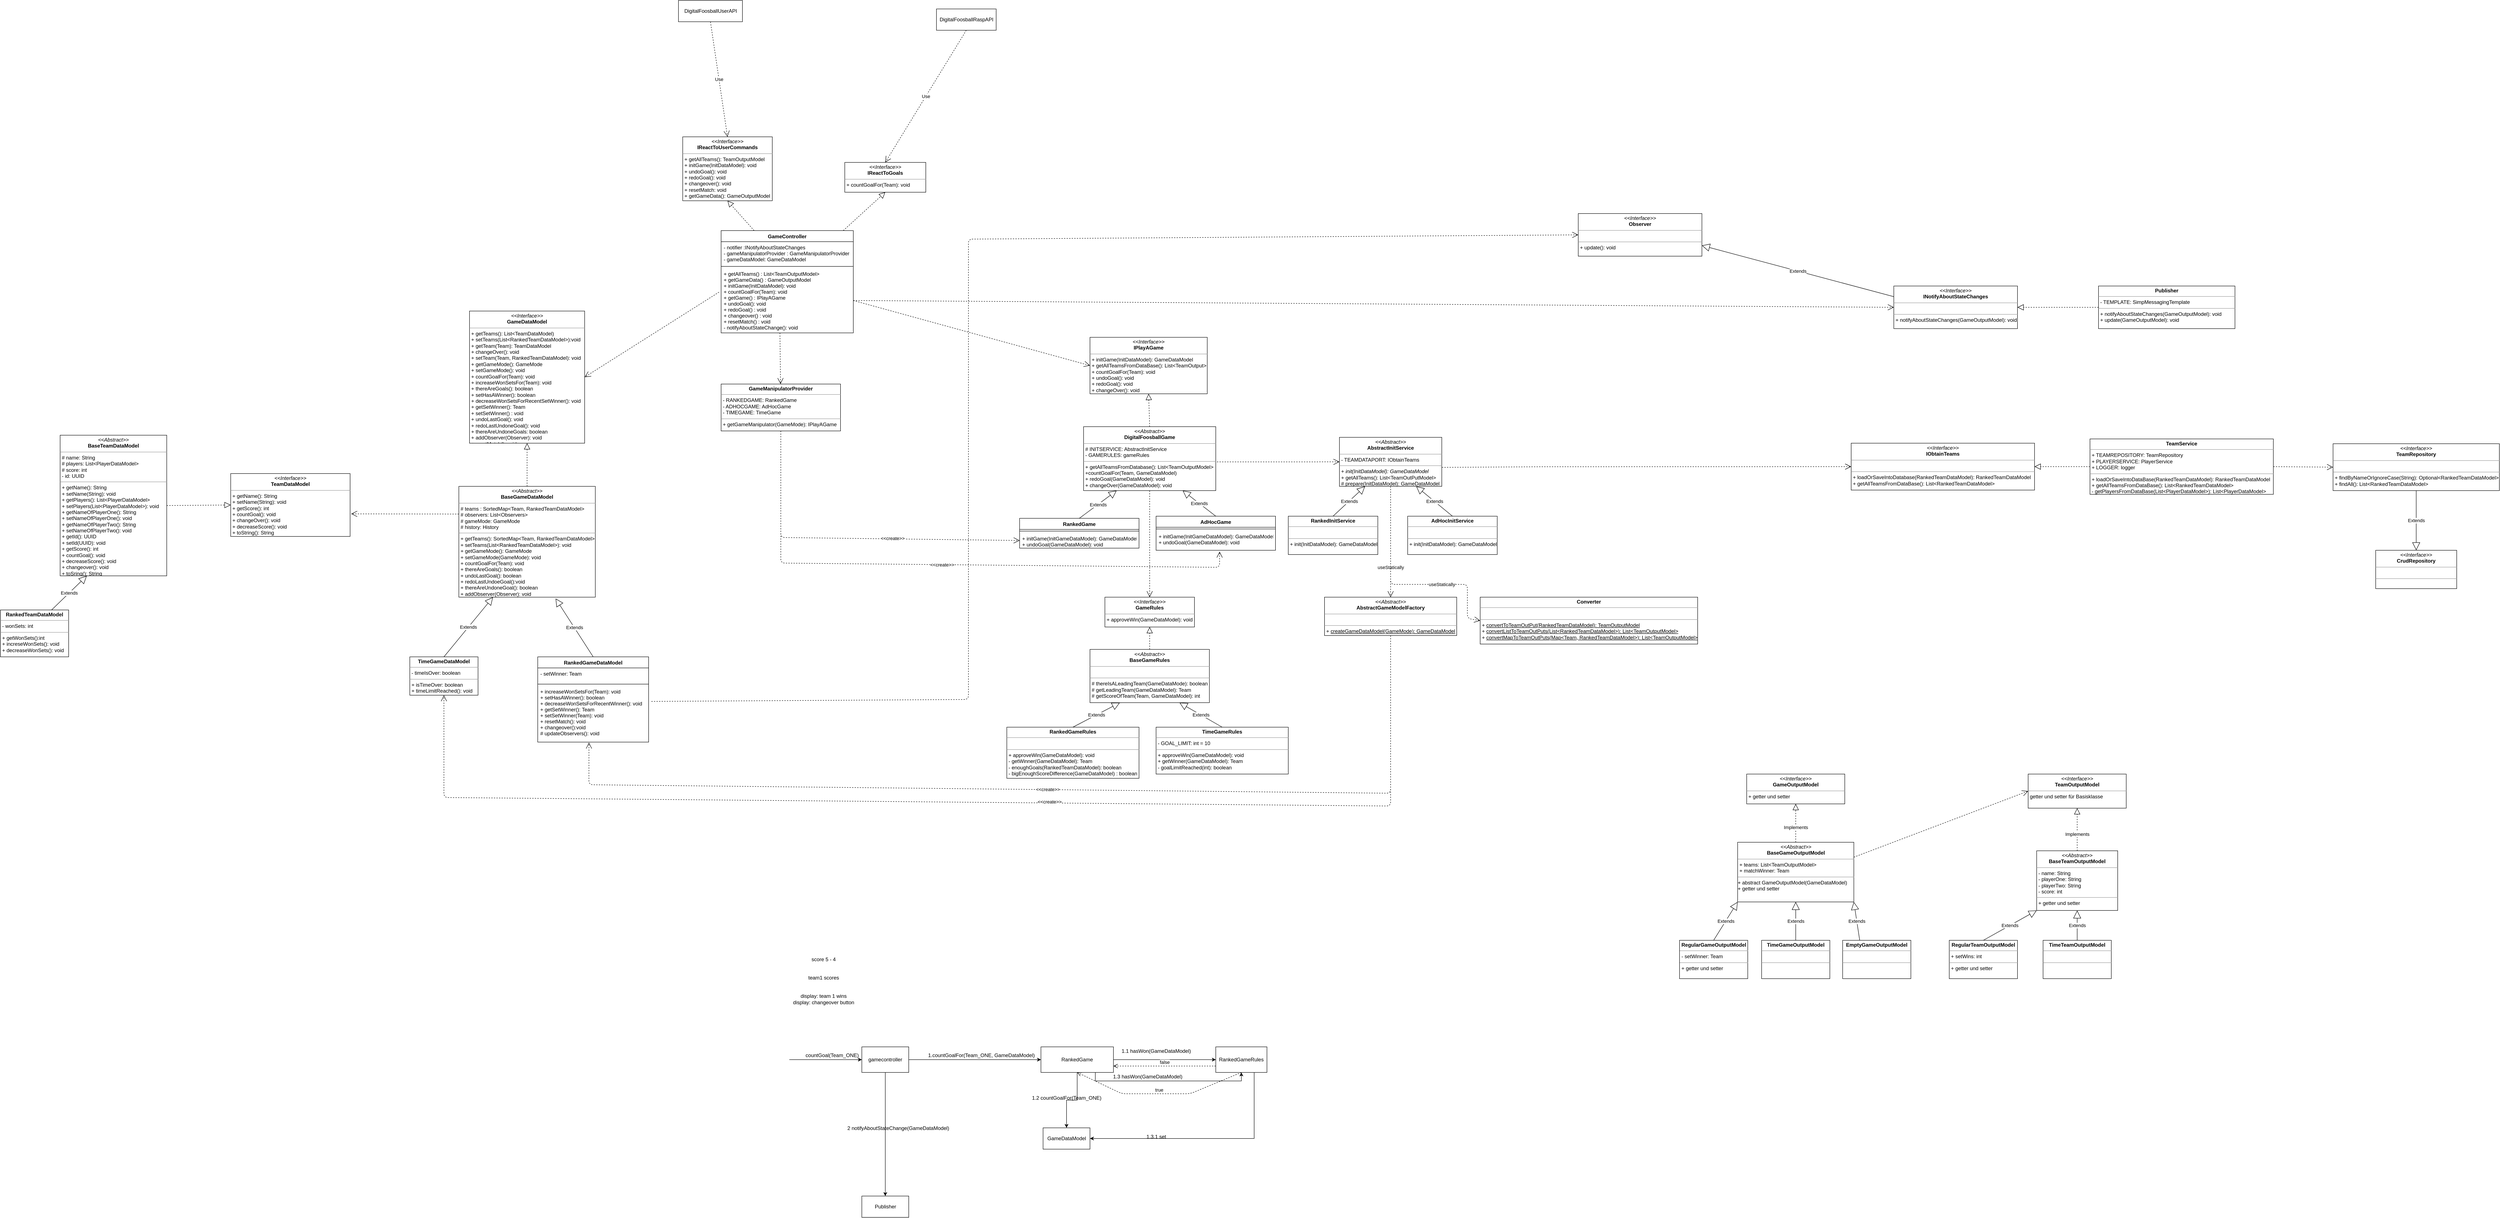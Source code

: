 <mxfile version="13.0.3" type="device"><diagram id="8A-3GBHilMgsX3fEYvuh" name="Page-1"><mxGraphModel dx="7112" dy="4788" grid="1" gridSize="10" guides="1" tooltips="1" connect="1" arrows="1" fold="1" page="1" pageScale="1" pageWidth="4681" pageHeight="3300" math="0" shadow="0"><root><mxCell id="0"/><mxCell id="1" parent="0"/><mxCell id="ubxK8QNQIeWMXq0OC-1E-8" value="" style="endArrow=block;dashed=1;endFill=0;endSize=12;html=1;entryX=0.5;entryY=1;entryDx=0;entryDy=0;exitX=0.25;exitY=0;exitDx=0;exitDy=0;" parent="1" source="G864jnXtkqK5zrAO_xae-32" target="G864jnXtkqK5zrAO_xae-51" edge="1"><mxGeometry width="160" relative="1" as="geometry"><mxPoint x="220" y="110" as="sourcePoint"/><mxPoint x="220" y="-81" as="targetPoint"/></mxGeometry></mxCell><mxCell id="ubxK8QNQIeWMXq0OC-1E-9" value="" style="endArrow=block;dashed=1;endFill=0;endSize=12;html=1;entryX=0.5;entryY=1;entryDx=0;entryDy=0;" parent="1" source="G864jnXtkqK5zrAO_xae-32" target="G864jnXtkqK5zrAO_xae-50" edge="1"><mxGeometry width="160" relative="1" as="geometry"><mxPoint x="290" y="110" as="sourcePoint"/><mxPoint x="435" y="-81" as="targetPoint"/></mxGeometry></mxCell><mxCell id="ubxK8QNQIeWMXq0OC-1E-11" value="DigitalFoosballUserAPI" style="html=1;" parent="1" vertex="1"><mxGeometry x="80" y="-780" width="150" height="50" as="geometry"/></mxCell><mxCell id="ubxK8QNQIeWMXq0OC-1E-12" value="Use" style="endArrow=open;endSize=12;dashed=1;html=1;exitX=0.5;exitY=1;exitDx=0;exitDy=0;entryX=0.5;entryY=0;entryDx=0;entryDy=0;" parent="1" source="ubxK8QNQIeWMXq0OC-1E-11" target="G864jnXtkqK5zrAO_xae-51" edge="1"><mxGeometry width="160" relative="1" as="geometry"><mxPoint x="560" y="120" as="sourcePoint"/><mxPoint x="220" y="-131" as="targetPoint"/></mxGeometry></mxCell><mxCell id="ubxK8QNQIeWMXq0OC-1E-13" value="DigitalFoosballRaspAPI" style="html=1;" parent="1" vertex="1"><mxGeometry x="685" y="-760" width="140" height="50" as="geometry"/></mxCell><mxCell id="ubxK8QNQIeWMXq0OC-1E-14" value="Use" style="endArrow=open;endSize=12;dashed=1;html=1;exitX=0.5;exitY=1;exitDx=0;exitDy=0;entryX=0.5;entryY=0;entryDx=0;entryDy=0;" parent="1" source="ubxK8QNQIeWMXq0OC-1E-13" target="G864jnXtkqK5zrAO_xae-50" edge="1"><mxGeometry width="160" relative="1" as="geometry"><mxPoint x="590" y="70" as="sourcePoint"/><mxPoint x="435" y="-131" as="targetPoint"/></mxGeometry></mxCell><mxCell id="ubxK8QNQIeWMXq0OC-1E-23" value="" style="endArrow=open;endSize=12;dashed=1;html=1;exitX=1;exitY=0.5;exitDx=0;exitDy=0;entryX=0;entryY=0.5;entryDx=0;entryDy=0;" parent="1" source="G864jnXtkqK5zrAO_xae-35" target="fXqJxoZECTf-5TzWT44z-3" edge="1"><mxGeometry width="160" relative="1" as="geometry"><mxPoint x="970" y="-93.14" as="sourcePoint"/><mxPoint x="1120" y="102.86" as="targetPoint"/></mxGeometry></mxCell><mxCell id="ubxK8QNQIeWMXq0OC-1E-35" value="" style="endArrow=block;dashed=1;endFill=0;endSize=12;html=1;entryX=0.5;entryY=1;entryDx=0;entryDy=0;exitX=0.5;exitY=0;exitDx=0;exitDy=0;" parent="1" source="G864jnXtkqK5zrAO_xae-53" target="fXqJxoZECTf-5TzWT44z-3" edge="1"><mxGeometry width="160" relative="1" as="geometry"><mxPoint x="1190" y="230" as="sourcePoint"/><mxPoint x="1175" y="127.86" as="targetPoint"/></mxGeometry></mxCell><mxCell id="ubxK8QNQIeWMXq0OC-1E-36" value="Extends" style="endArrow=block;endSize=16;endFill=0;html=1;entryX=0.75;entryY=1;entryDx=0;entryDy=0;exitX=0.5;exitY=0;exitDx=0;exitDy=0;" parent="1" source="G864jnXtkqK5zrAO_xae-59" target="G864jnXtkqK5zrAO_xae-53" edge="1"><mxGeometry width="160" relative="1" as="geometry"><mxPoint x="1301.875" y="460" as="sourcePoint"/><mxPoint x="890" y="390" as="targetPoint"/></mxGeometry></mxCell><mxCell id="ubxK8QNQIeWMXq0OC-1E-53" value="" style="endArrow=open;endSize=12;dashed=1;html=1;entryX=0;entryY=0.5;entryDx=0;entryDy=0;exitX=1.001;exitY=0.613;exitDx=0;exitDy=0;exitPerimeter=0;" parent="1" source="G864jnXtkqK5zrAO_xae-87" target="G864jnXtkqK5zrAO_xae-110" edge="1"><mxGeometry width="160" relative="1" as="geometry"><mxPoint x="1410" y="220" as="sourcePoint"/><mxPoint x="3150.0" y="302.5" as="targetPoint"/><Array as="points"><mxPoint x="2110" y="314"/></Array></mxGeometry></mxCell><mxCell id="ubxK8QNQIeWMXq0OC-1E-56" value="" style="endArrow=block;dashed=1;endFill=0;endSize=12;html=1;entryX=1;entryY=0.5;entryDx=0;entryDy=0;exitX=0;exitY=0.5;exitDx=0;exitDy=0;" parent="1" source="G864jnXtkqK5zrAO_xae-113" target="G864jnXtkqK5zrAO_xae-110" edge="1"><mxGeometry width="160" relative="1" as="geometry"><mxPoint x="3480.0" y="360" as="sourcePoint"/><mxPoint x="3290.0" y="302.5" as="targetPoint"/></mxGeometry></mxCell><mxCell id="F2SQrRCJ-QIvbjw8vLha-13" value="" style="endArrow=block;dashed=1;endFill=0;endSize=12;html=1;entryX=0.5;entryY=1;entryDx=0;entryDy=0;exitX=0.5;exitY=0;exitDx=0;exitDy=0;" parent="1" source="G864jnXtkqK5zrAO_xae-41" target="fXqJxoZECTf-5TzWT44z-2" edge="1"><mxGeometry width="160" relative="1" as="geometry"><mxPoint x="-545" y="550" as="sourcePoint"/><mxPoint x="405" y="630" as="targetPoint"/></mxGeometry></mxCell><mxCell id="fXqJxoZECTf-5TzWT44z-1" value="&lt;p style=&quot;margin: 0px ; margin-top: 4px ; text-align: center&quot;&gt;&lt;i&gt;&amp;lt;&amp;lt;Interface&amp;gt;&amp;gt;&lt;/i&gt;&lt;br&gt;&lt;b&gt;GameRules&lt;/b&gt;&lt;/p&gt;&lt;hr size=&quot;1&quot;&gt;&lt;p style=&quot;margin: 0px ; margin-left: 4px&quot;&gt;+ approveWin(GameDataModel): void&lt;/p&gt;" style="verticalAlign=top;align=left;overflow=fill;fontSize=12;fontFamily=Helvetica;html=1;" parent="1" vertex="1"><mxGeometry x="1080" y="620" width="210" height="70" as="geometry"/></mxCell><mxCell id="fXqJxoZECTf-5TzWT44z-2" value="&lt;p style=&quot;margin: 0px ; margin-top: 4px ; text-align: center&quot;&gt;&lt;i&gt;&amp;lt;&amp;lt;Interface&amp;gt;&amp;gt;&lt;/i&gt;&lt;br&gt;&lt;b&gt;GameDataModel&lt;/b&gt;&lt;/p&gt;&lt;hr size=&quot;1&quot;&gt;&lt;p style=&quot;margin: 0px ; margin-left: 4px&quot;&gt;+ getTeams(): List&amp;lt;TeamDataModel)&lt;/p&gt;&lt;p style=&quot;margin: 0px ; margin-left: 4px&quot;&gt;+ setTeams(List&amp;lt;RankedTeamDataModel&amp;gt;):void&lt;/p&gt;&lt;p style=&quot;margin: 0px ; margin-left: 4px&quot;&gt;+ getTeam(Team): TeamDataModel&lt;/p&gt;&lt;p style=&quot;margin: 0px ; margin-left: 4px&quot;&gt;+ changeOver(): void&lt;/p&gt;&lt;p style=&quot;margin: 0px ; margin-left: 4px&quot;&gt;+ setTeam(Team, RankedTeamDataModel): void&lt;/p&gt;&lt;p style=&quot;margin: 0px ; margin-left: 4px&quot;&gt;+ getGameMode(): GameMode&lt;/p&gt;&lt;p style=&quot;margin: 0px ; margin-left: 4px&quot;&gt;+ setGameMode(): void&lt;/p&gt;&lt;p style=&quot;margin: 0px ; margin-left: 4px&quot;&gt;+ countGoalFor(Team):&amp;nbsp;&lt;span&gt;void&lt;/span&gt;&lt;/p&gt;&lt;p style=&quot;margin: 0px ; margin-left: 4px&quot;&gt;&lt;span&gt;+ increaseWonSetsFor(Team): void&lt;/span&gt;&lt;/p&gt;&lt;p style=&quot;margin: 0px ; margin-left: 4px&quot;&gt;+ thereAreGoals(): boolean&lt;br&gt;&lt;/p&gt;&lt;p style=&quot;margin: 0px ; margin-left: 4px&quot;&gt;+ setHasAWinner(): boolean&lt;/p&gt;&lt;p style=&quot;margin: 0px ; margin-left: 4px&quot;&gt;+ decreaseWonSetsForRecentSetWinner(): void&lt;/p&gt;&lt;p style=&quot;margin: 0px ; margin-left: 4px&quot;&gt;+ getSetWinner(): Team&lt;/p&gt;&lt;p style=&quot;margin: 0px ; margin-left: 4px&quot;&gt;+ setSetWinner() : void&lt;/p&gt;&lt;p style=&quot;margin: 0px ; margin-left: 4px&quot;&gt;+ undoLastGoal(): void&lt;/p&gt;&lt;p style=&quot;margin: 0px ; margin-left: 4px&quot;&gt;+ redoLastUndoneGoal(): void&lt;/p&gt;&lt;p style=&quot;margin: 0px ; margin-left: 4px&quot;&gt;+ thereAreUndoneGoals: boolean&lt;/p&gt;&lt;p style=&quot;margin: 0px ; margin-left: 4px&quot;&gt;+ addObserver(Observer): void&lt;/p&gt;&lt;p style=&quot;margin: 0px ; margin-left: 4px&quot;&gt;+ resetMatch(): void&lt;/p&gt;&lt;p style=&quot;margin: 0px ; margin-left: 4px&quot;&gt;&lt;br&gt;&lt;/p&gt;&lt;p style=&quot;margin: 0px ; margin-left: 4px&quot;&gt;&lt;br&gt;&lt;/p&gt;" style="verticalAlign=top;align=left;overflow=fill;fontSize=12;fontFamily=Helvetica;html=1;" parent="1" vertex="1"><mxGeometry x="-410" y="-51.25" width="270" height="310" as="geometry"/></mxCell><mxCell id="fXqJxoZECTf-5TzWT44z-3" value="&lt;p style=&quot;margin: 0px ; margin-top: 4px ; text-align: center&quot;&gt;&lt;i&gt;&amp;lt;&amp;lt;Interface&amp;gt;&amp;gt;&lt;/i&gt;&lt;br&gt;&lt;b&gt;IPlayAGame&lt;/b&gt;&lt;/p&gt;&lt;hr size=&quot;1&quot;&gt;&lt;p style=&quot;margin: 0px ; margin-left: 4px&quot;&gt;+ initGame(InitDataModel): GameDataModel&lt;/p&gt;&lt;p style=&quot;margin: 0px ; margin-left: 4px&quot;&gt;+ getAllTeamsFromDataBase(): List&amp;lt;TeamOutput&amp;gt;&lt;/p&gt;&lt;p style=&quot;margin: 0px ; margin-left: 4px&quot;&gt;+ countGoalFor(Team): void&lt;/p&gt;&lt;p style=&quot;margin: 0px ; margin-left: 4px&quot;&gt;+ undoGoal(): void&lt;/p&gt;&lt;p style=&quot;margin: 0px ; margin-left: 4px&quot;&gt;+ redoGoal(): void&lt;br&gt;&lt;/p&gt;&lt;p style=&quot;margin: 0px ; margin-left: 4px&quot;&gt;+ changeOver(): void&lt;/p&gt;" style="verticalAlign=top;align=left;overflow=fill;fontSize=12;fontFamily=Helvetica;html=1;" parent="1" vertex="1"><mxGeometry x="1045" y="10.36" width="275" height="132.5" as="geometry"/></mxCell><mxCell id="fXqJxoZECTf-5TzWT44z-4" value="&lt;p style=&quot;margin: 0px ; margin-top: 4px ; text-align: center&quot;&gt;&lt;i&gt;&amp;lt;&amp;lt;Interface&amp;gt;&amp;gt;&lt;/i&gt;&lt;br&gt;&lt;b&gt;GameOutputModel&lt;/b&gt;&lt;/p&gt;&lt;hr size=&quot;1&quot;&gt;&lt;p style=&quot;margin: 0px ; margin-left: 4px&quot;&gt;+ getter und setter&lt;br&gt;&lt;/p&gt;" style="verticalAlign=top;align=left;overflow=fill;fontSize=12;fontFamily=Helvetica;html=1;" parent="1" vertex="1"><mxGeometry x="2585" y="1035" width="230" height="70" as="geometry"/></mxCell><mxCell id="fXqJxoZECTf-5TzWT44z-9" value="&lt;p style=&quot;margin: 0px ; margin-top: 4px ; text-align: center&quot;&gt;&lt;i&gt;&amp;lt;&amp;lt;Abstract&amp;gt;&amp;gt;&lt;/i&gt;&lt;br&gt;&lt;b&gt;BaseGameOutputModel&lt;/b&gt;&lt;/p&gt;&lt;hr size=&quot;1&quot;&gt;&lt;p style=&quot;margin: 0px ; margin-left: 4px&quot;&gt;+ teams: List&amp;lt;TeamOutputModel&amp;gt;&lt;/p&gt;&lt;p style=&quot;margin: 0px ; margin-left: 4px&quot;&gt;+ matchWinner: Team&lt;/p&gt;&lt;hr size=&quot;1&quot;&gt;&lt;p style=&quot;margin: 0px ; margin-left: 4px&quot;&gt;&lt;/p&gt;+ abstract GameOutputModel(GameDataModel)&lt;br&gt;+ getter und setter" style="verticalAlign=top;align=left;overflow=fill;fontSize=12;fontFamily=Helvetica;html=1;" parent="1" vertex="1"><mxGeometry x="2563.75" y="1195" width="272.5" height="140" as="geometry"/></mxCell><mxCell id="fXqJxoZECTf-5TzWT44z-12" value="" style="endArrow=block;dashed=1;endFill=0;endSize=12;html=1;entryX=0.5;entryY=1;entryDx=0;entryDy=0;exitX=0.5;exitY=0;exitDx=0;exitDy=0;" parent="1" source="fXqJxoZECTf-5TzWT44z-9" target="fXqJxoZECTf-5TzWT44z-4" edge="1"><mxGeometry width="160" relative="1" as="geometry"><mxPoint x="2470" y="1195" as="sourcePoint"/><mxPoint x="2630" y="1195" as="targetPoint"/></mxGeometry></mxCell><mxCell id="fXqJxoZECTf-5TzWT44z-13" value="Implements" style="edgeLabel;html=1;align=center;verticalAlign=middle;resizable=0;points=[];" parent="fXqJxoZECTf-5TzWT44z-12" vertex="1" connectable="0"><mxGeometry x="-0.218" relative="1" as="geometry"><mxPoint as="offset"/></mxGeometry></mxCell><mxCell id="fXqJxoZECTf-5TzWT44z-14" value="&lt;p style=&quot;margin: 0px ; margin-top: 4px ; text-align: center&quot;&gt;&lt;b&gt;RegularGameOutputModel&lt;/b&gt;&lt;/p&gt;&lt;hr size=&quot;1&quot;&gt;&lt;p style=&quot;margin: 0px ; margin-left: 4px&quot;&gt;- setWinner: Team&lt;/p&gt;&lt;hr size=&quot;1&quot;&gt;&lt;p style=&quot;margin: 0px ; margin-left: 4px&quot;&gt;+ getter und setter&lt;/p&gt;" style="verticalAlign=top;align=left;overflow=fill;fontSize=12;fontFamily=Helvetica;html=1;" parent="1" vertex="1"><mxGeometry x="2427.5" y="1425" width="160" height="90" as="geometry"/></mxCell><mxCell id="fXqJxoZECTf-5TzWT44z-17" value="Extends" style="endArrow=block;endSize=16;endFill=0;html=1;exitX=0.5;exitY=0;exitDx=0;exitDy=0;entryX=0;entryY=1;entryDx=0;entryDy=0;" parent="1" source="fXqJxoZECTf-5TzWT44z-14" target="fXqJxoZECTf-5TzWT44z-9" edge="1"><mxGeometry width="160" relative="1" as="geometry"><mxPoint x="2940" y="1235" as="sourcePoint"/><mxPoint x="3100" y="1235" as="targetPoint"/></mxGeometry></mxCell><mxCell id="fXqJxoZECTf-5TzWT44z-18" value="&lt;p style=&quot;margin: 0px ; margin-top: 4px ; text-align: center&quot;&gt;&lt;b&gt;TimeGameOutputModel&lt;/b&gt;&lt;/p&gt;&lt;hr size=&quot;1&quot;&gt;&lt;p style=&quot;margin: 0px ; margin-left: 4px&quot;&gt;&lt;br&gt;&lt;/p&gt;&lt;hr size=&quot;1&quot;&gt;&lt;p style=&quot;margin: 0px ; margin-left: 4px&quot;&gt;&lt;br&gt;&lt;/p&gt;" style="verticalAlign=top;align=left;overflow=fill;fontSize=12;fontFamily=Helvetica;html=1;" parent="1" vertex="1"><mxGeometry x="2620" y="1425" width="160" height="90" as="geometry"/></mxCell><mxCell id="fXqJxoZECTf-5TzWT44z-19" value="Extends" style="endArrow=block;endSize=16;endFill=0;html=1;exitX=0.5;exitY=0;exitDx=0;exitDy=0;entryX=0.5;entryY=1;entryDx=0;entryDy=0;" parent="1" source="fXqJxoZECTf-5TzWT44z-18" target="fXqJxoZECTf-5TzWT44z-9" edge="1"><mxGeometry width="160" relative="1" as="geometry"><mxPoint x="2940" y="1235" as="sourcePoint"/><mxPoint x="3100" y="1235" as="targetPoint"/></mxGeometry></mxCell><mxCell id="fXqJxoZECTf-5TzWT44z-20" value="&lt;p style=&quot;margin: 0px ; margin-top: 4px ; text-align: center&quot;&gt;&lt;b&gt;EmptyGameOutputModel&lt;/b&gt;&lt;/p&gt;&lt;hr size=&quot;1&quot;&gt;&lt;p style=&quot;margin: 0px ; margin-left: 4px&quot;&gt;&lt;br&gt;&lt;/p&gt;&lt;hr size=&quot;1&quot;&gt;&lt;p style=&quot;margin: 0px ; margin-left: 4px&quot;&gt;&lt;br&gt;&lt;/p&gt;" style="verticalAlign=top;align=left;overflow=fill;fontSize=12;fontFamily=Helvetica;html=1;" parent="1" vertex="1"><mxGeometry x="2810" y="1425" width="160" height="90" as="geometry"/></mxCell><mxCell id="fXqJxoZECTf-5TzWT44z-21" value="Extends" style="endArrow=block;endSize=16;endFill=0;html=1;exitX=0.25;exitY=0;exitDx=0;exitDy=0;entryX=1;entryY=1;entryDx=0;entryDy=0;" parent="1" source="fXqJxoZECTf-5TzWT44z-20" target="fXqJxoZECTf-5TzWT44z-9" edge="1"><mxGeometry width="160" relative="1" as="geometry"><mxPoint x="2940" y="1235" as="sourcePoint"/><mxPoint x="3100" y="1235" as="targetPoint"/></mxGeometry></mxCell><mxCell id="fXqJxoZECTf-5TzWT44z-24" value="&lt;p style=&quot;margin: 0px ; margin-top: 4px ; text-align: center&quot;&gt;&lt;i&gt;&amp;lt;&amp;lt;Interface&amp;gt;&amp;gt;&lt;/i&gt;&lt;br&gt;&lt;b&gt;TeamOutputModel&lt;/b&gt;&lt;/p&gt;&lt;hr size=&quot;1&quot;&gt;&lt;p style=&quot;margin: 0px ; margin-left: 4px&quot;&gt;getter und setter für Basisklasse&lt;/p&gt;" style="verticalAlign=top;align=left;overflow=fill;fontSize=12;fontFamily=Helvetica;html=1;" parent="1" vertex="1"><mxGeometry x="3245" y="1035" width="230" height="80" as="geometry"/></mxCell><mxCell id="fXqJxoZECTf-5TzWT44z-25" value="&lt;p style=&quot;margin: 0px ; margin-top: 4px ; text-align: center&quot;&gt;&lt;i&gt;&amp;lt;&amp;lt;Abstract&amp;gt;&amp;gt;&lt;/i&gt;&lt;br&gt;&lt;b&gt;BaseTeamOutputModel&lt;/b&gt;&lt;/p&gt;&lt;hr size=&quot;1&quot;&gt;&lt;p style=&quot;margin: 0px ; margin-left: 4px&quot;&gt;- name: String&lt;br&gt;&lt;/p&gt;&lt;p style=&quot;margin: 0px ; margin-left: 4px&quot;&gt;- playerOne: String&lt;/p&gt;&lt;p style=&quot;margin: 0px ; margin-left: 4px&quot;&gt;- playerTwo: String&lt;/p&gt;&lt;p style=&quot;margin: 0px ; margin-left: 4px&quot;&gt;- score: int&lt;/p&gt;&lt;hr size=&quot;1&quot;&gt;&lt;p style=&quot;margin: 0px ; margin-left: 4px&quot;&gt;+ getter und setter&lt;/p&gt;" style="verticalAlign=top;align=left;overflow=fill;fontSize=12;fontFamily=Helvetica;html=1;" parent="1" vertex="1"><mxGeometry x="3265" y="1215" width="190" height="140" as="geometry"/></mxCell><mxCell id="fXqJxoZECTf-5TzWT44z-26" value="" style="endArrow=block;dashed=1;endFill=0;endSize=12;html=1;entryX=0.5;entryY=1;entryDx=0;entryDy=0;exitX=0.5;exitY=0;exitDx=0;exitDy=0;" parent="1" source="fXqJxoZECTf-5TzWT44z-25" target="fXqJxoZECTf-5TzWT44z-24" edge="1"><mxGeometry width="160" relative="1" as="geometry"><mxPoint x="3130" y="1215" as="sourcePoint"/><mxPoint x="3290" y="1215" as="targetPoint"/></mxGeometry></mxCell><mxCell id="fXqJxoZECTf-5TzWT44z-27" value="Implements" style="edgeLabel;html=1;align=center;verticalAlign=middle;resizable=0;points=[];" parent="fXqJxoZECTf-5TzWT44z-26" vertex="1" connectable="0"><mxGeometry x="-0.218" relative="1" as="geometry"><mxPoint as="offset"/></mxGeometry></mxCell><mxCell id="fXqJxoZECTf-5TzWT44z-28" value="&lt;p style=&quot;margin: 0px ; margin-top: 4px ; text-align: center&quot;&gt;&lt;b&gt;RegularTeamOutputModel&lt;/b&gt;&lt;/p&gt;&lt;hr size=&quot;1&quot;&gt;&lt;p style=&quot;margin: 0px ; margin-left: 4px&quot;&gt;+ setWins: int&lt;/p&gt;&lt;hr size=&quot;1&quot;&gt;&lt;p style=&quot;margin: 0px ; margin-left: 4px&quot;&gt;+ getter und setter&lt;/p&gt;" style="verticalAlign=top;align=left;overflow=fill;fontSize=12;fontFamily=Helvetica;html=1;" parent="1" vertex="1"><mxGeometry x="3060" y="1425" width="160" height="90" as="geometry"/></mxCell><mxCell id="fXqJxoZECTf-5TzWT44z-29" value="Extends" style="endArrow=block;endSize=16;endFill=0;html=1;exitX=0.5;exitY=0;exitDx=0;exitDy=0;entryX=0;entryY=1;entryDx=0;entryDy=0;" parent="1" source="fXqJxoZECTf-5TzWT44z-28" target="fXqJxoZECTf-5TzWT44z-25" edge="1"><mxGeometry width="160" relative="1" as="geometry"><mxPoint x="3600" y="1255" as="sourcePoint"/><mxPoint x="3760" y="1255" as="targetPoint"/></mxGeometry></mxCell><mxCell id="fXqJxoZECTf-5TzWT44z-30" value="&lt;p style=&quot;margin: 0px ; margin-top: 4px ; text-align: center&quot;&gt;&lt;b&gt;TimeTeamOutputModel&lt;/b&gt;&lt;/p&gt;&lt;hr size=&quot;1&quot;&gt;&lt;p style=&quot;margin: 0px ; margin-left: 4px&quot;&gt;&lt;br&gt;&lt;/p&gt;&lt;hr size=&quot;1&quot;&gt;&lt;p style=&quot;margin: 0px ; margin-left: 4px&quot;&gt;&lt;br&gt;&lt;/p&gt;" style="verticalAlign=top;align=left;overflow=fill;fontSize=12;fontFamily=Helvetica;html=1;" parent="1" vertex="1"><mxGeometry x="3280" y="1425" width="160" height="90" as="geometry"/></mxCell><mxCell id="fXqJxoZECTf-5TzWT44z-31" value="Extends" style="endArrow=block;endSize=16;endFill=0;html=1;exitX=0.5;exitY=0;exitDx=0;exitDy=0;entryX=0.5;entryY=1;entryDx=0;entryDy=0;" parent="1" source="fXqJxoZECTf-5TzWT44z-30" target="fXqJxoZECTf-5TzWT44z-25" edge="1"><mxGeometry width="160" relative="1" as="geometry"><mxPoint x="3600" y="1255" as="sourcePoint"/><mxPoint x="3760" y="1255" as="targetPoint"/></mxGeometry></mxCell><mxCell id="fXqJxoZECTf-5TzWT44z-34" value="&lt;p style=&quot;margin: 0px ; margin-top: 4px ; text-align: center&quot;&gt;&lt;i&gt;&amp;lt;&amp;lt;Interface&amp;gt;&amp;gt;&lt;/i&gt;&lt;br&gt;&lt;b&gt;TeamDataModel&lt;/b&gt;&lt;/p&gt;&lt;hr size=&quot;1&quot;&gt;&lt;p style=&quot;margin: 0px ; margin-left: 4px&quot;&gt;&lt;span&gt;+ getName(): String&amp;nbsp;&lt;/span&gt;&lt;/p&gt;&lt;p style=&quot;margin: 0px ; margin-left: 4px&quot;&gt;&lt;span&gt;+ setName(String): void&lt;/span&gt;&lt;/p&gt;&lt;p style=&quot;margin: 0px ; margin-left: 4px&quot;&gt;&lt;span&gt;+ getScore(): int&lt;br&gt;+ countGoal(): void&lt;/span&gt;&lt;/p&gt;&lt;p style=&quot;margin: 0px ; margin-left: 4px&quot;&gt;&lt;span&gt;+ changeOver(): void&lt;/span&gt;&lt;/p&gt;&lt;p style=&quot;margin: 0px ; margin-left: 4px&quot;&gt;&lt;span&gt;+ decreaseScore(): void&lt;/span&gt;&lt;/p&gt;&lt;p style=&quot;margin: 0px ; margin-left: 4px&quot;&gt;&lt;span&gt;+ toString(): String&lt;/span&gt;&lt;/p&gt;&lt;p style=&quot;margin: 0px ; margin-left: 4px&quot;&gt;&lt;span&gt;&lt;br&gt;&lt;/span&gt;&lt;/p&gt;" style="verticalAlign=top;align=left;overflow=fill;fontSize=12;fontFamily=Helvetica;html=1;" parent="1" vertex="1"><mxGeometry x="-970" y="330" width="280" height="147.5" as="geometry"/></mxCell><mxCell id="fXqJxoZECTf-5TzWT44z-35" value="&lt;p style=&quot;margin: 0px ; margin-top: 4px ; text-align: center&quot;&gt;&lt;i&gt;&amp;lt;&amp;lt;Abstract&amp;gt;&amp;gt;&lt;/i&gt;&lt;br&gt;&lt;b&gt;BaseTeamDataModel&lt;/b&gt;&lt;/p&gt;&lt;hr size=&quot;1&quot;&gt;&lt;p style=&quot;margin: 0px ; margin-left: 4px&quot;&gt;# name: String&lt;br&gt;&lt;/p&gt;&lt;p style=&quot;margin: 0px ; margin-left: 4px&quot;&gt;# players: List&amp;lt;PlayerDataModel&amp;gt;&lt;/p&gt;&lt;p style=&quot;margin: 0px ; margin-left: 4px&quot;&gt;# score: int&lt;/p&gt;&lt;p style=&quot;margin: 0px ; margin-left: 4px&quot;&gt;- id: UUID&lt;/p&gt;&lt;hr size=&quot;1&quot;&gt;&lt;p style=&quot;margin: 0px ; margin-left: 4px&quot;&gt;+ getName(): String&amp;nbsp;&lt;/p&gt;&lt;p style=&quot;margin: 0px ; margin-left: 4px&quot;&gt;+ setName(String): void&lt;/p&gt;&lt;p style=&quot;margin: 0px ; margin-left: 4px&quot;&gt;+ getPlayers(): List&amp;lt;PlayerDataModel&amp;gt;&lt;/p&gt;&lt;p style=&quot;margin: 0px ; margin-left: 4px&quot;&gt;+ setPlayers(List&amp;lt;PlayerDataModel&amp;gt;): void&lt;/p&gt;&lt;p style=&quot;margin: 0px ; margin-left: 4px&quot;&gt;+ getNameOfPlayerOne(): String&lt;/p&gt;&lt;p style=&quot;margin: 0px ; margin-left: 4px&quot;&gt;+ setNameOfPlayerOne(): void&amp;nbsp;&lt;/p&gt;&lt;p style=&quot;margin: 0px ; margin-left: 4px&quot;&gt;+ getNameOfPlayerTwo(): String&lt;/p&gt;&lt;p style=&quot;margin: 0px ; margin-left: 4px&quot;&gt;+ setNameOfPlayerTwo(): void&lt;/p&gt;&lt;p style=&quot;margin: 0px ; margin-left: 4px&quot;&gt;+ getId(): UUID&lt;/p&gt;&lt;p style=&quot;margin: 0px ; margin-left: 4px&quot;&gt;+ setId(UUID): void&lt;/p&gt;&lt;p style=&quot;margin: 0px ; margin-left: 4px&quot;&gt;+ getScore(): int&lt;/p&gt;&lt;p style=&quot;margin: 0px ; margin-left: 4px&quot;&gt;+ countGoal(): void&lt;/p&gt;&lt;p style=&quot;margin: 0px ; margin-left: 4px&quot;&gt;+ decreaseScore(): void&lt;/p&gt;&lt;p style=&quot;margin: 0px ; margin-left: 4px&quot;&gt;+ changeover(): void&lt;/p&gt;&lt;p style=&quot;margin: 0px ; margin-left: 4px&quot;&gt;+ toSring(): String&lt;/p&gt;" style="verticalAlign=top;align=left;overflow=fill;fontSize=12;fontFamily=Helvetica;html=1;" parent="1" vertex="1"><mxGeometry x="-1370" y="240" width="250" height="330" as="geometry"/></mxCell><mxCell id="fXqJxoZECTf-5TzWT44z-36" value="" style="endArrow=block;dashed=1;endFill=0;endSize=12;html=1;entryX=0;entryY=0.5;entryDx=0;entryDy=0;exitX=1;exitY=0.5;exitDx=0;exitDy=0;" parent="1" source="fXqJxoZECTf-5TzWT44z-35" target="fXqJxoZECTf-5TzWT44z-34" edge="1"><mxGeometry width="160" relative="1" as="geometry"><mxPoint x="-1590" y="648" as="sourcePoint"/><mxPoint x="-1380" y="332.5" as="targetPoint"/></mxGeometry></mxCell><mxCell id="fXqJxoZECTf-5TzWT44z-38" value="&lt;p style=&quot;margin: 0px ; margin-top: 4px ; text-align: center&quot;&gt;&lt;b&gt;RankedTeamDataModel&lt;/b&gt;&lt;/p&gt;&lt;hr size=&quot;1&quot;&gt;&lt;p style=&quot;margin: 0px ; margin-left: 4px&quot;&gt;- wonSets: int&lt;/p&gt;&lt;hr size=&quot;1&quot;&gt;&lt;p style=&quot;margin: 0px ; margin-left: 4px&quot;&gt;+ getWonSets():int&lt;/p&gt;&lt;p style=&quot;margin: 0px ; margin-left: 4px&quot;&gt;+ increseWonSets(): void&lt;/p&gt;&lt;p style=&quot;margin: 0px ; margin-left: 4px&quot;&gt;+ decreaseWonSets(): void&lt;/p&gt;" style="verticalAlign=top;align=left;overflow=fill;fontSize=12;fontFamily=Helvetica;html=1;" parent="1" vertex="1"><mxGeometry x="-1510" y="650" width="160" height="110" as="geometry"/></mxCell><mxCell id="fXqJxoZECTf-5TzWT44z-39" value="Extends" style="endArrow=block;endSize=16;endFill=0;html=1;exitX=0.75;exitY=0;exitDx=0;exitDy=0;entryX=0.25;entryY=1;entryDx=0;entryDy=0;" parent="1" source="fXqJxoZECTf-5TzWT44z-38" target="fXqJxoZECTf-5TzWT44z-35" edge="1"><mxGeometry width="160" relative="1" as="geometry"><mxPoint x="-1390" y="235" as="sourcePoint"/><mxPoint x="-1230" y="235" as="targetPoint"/></mxGeometry></mxCell><mxCell id="fXqJxoZECTf-5TzWT44z-47" value="" style="endArrow=open;endSize=12;dashed=1;html=1;entryX=1.009;entryY=0.641;entryDx=0;entryDy=0;entryPerimeter=0;exitX=0;exitY=0.25;exitDx=0;exitDy=0;" parent="1" source="G864jnXtkqK5zrAO_xae-41" target="fXqJxoZECTf-5TzWT44z-34" edge="1"><mxGeometry width="160" relative="1" as="geometry"><mxPoint x="-750" y="590" as="sourcePoint"/><mxPoint x="-960" y="580" as="targetPoint"/></mxGeometry></mxCell><mxCell id="fXqJxoZECTf-5TzWT44z-49" value="" style="endArrow=open;endSize=12;dashed=1;html=1;exitX=1;exitY=0.25;exitDx=0;exitDy=0;entryX=0;entryY=0.5;entryDx=0;entryDy=0;" parent="1" source="fXqJxoZECTf-5TzWT44z-9" target="fXqJxoZECTf-5TzWT44z-24" edge="1"><mxGeometry width="160" relative="1" as="geometry"><mxPoint x="2780" y="1525" as="sourcePoint"/><mxPoint x="2940" y="1525" as="targetPoint"/></mxGeometry></mxCell><mxCell id="fXqJxoZECTf-5TzWT44z-53" value="Extends" style="endArrow=block;endSize=16;endFill=0;html=1;entryX=0.25;entryY=1;entryDx=0;entryDy=0;exitX=0.5;exitY=0;exitDx=0;exitDy=0;" parent="1" source="G864jnXtkqK5zrAO_xae-47" target="G864jnXtkqK5zrAO_xae-41" edge="1"><mxGeometry width="160" relative="1" as="geometry"><mxPoint x="-800" y="710" as="sourcePoint"/><mxPoint x="-602.5" y="600" as="targetPoint"/></mxGeometry></mxCell><mxCell id="G864jnXtkqK5zrAO_xae-30" style="edgeStyle=orthogonalEdgeStyle;rounded=0;orthogonalLoop=1;jettySize=auto;html=1;exitX=0.5;exitY=1;exitDx=0;exitDy=0;entryX=0.5;entryY=0;entryDx=0;entryDy=0;" edge="1" parent="1" source="G864jnXtkqK5zrAO_xae-4" target="G864jnXtkqK5zrAO_xae-21"><mxGeometry relative="1" as="geometry"/></mxCell><mxCell id="G864jnXtkqK5zrAO_xae-4" value="gamecontroller" style="rounded=0;whiteSpace=wrap;html=1;" vertex="1" parent="1"><mxGeometry x="510" y="1675" width="110" height="60" as="geometry"/></mxCell><mxCell id="G864jnXtkqK5zrAO_xae-5" value="score 5 - 4&lt;br&gt;&lt;br&gt;&lt;br&gt;team1 scores&lt;br&gt;&lt;br&gt;&lt;br&gt;display: team 1 wins&lt;br&gt;display: changeover button" style="text;html=1;align=center;verticalAlign=middle;resizable=0;points=[];autosize=1;" vertex="1" parent="1"><mxGeometry x="340" y="1460" width="160" height="120" as="geometry"/></mxCell><mxCell id="G864jnXtkqK5zrAO_xae-7" value="" style="endArrow=classic;html=1;entryX=0;entryY=0.5;entryDx=0;entryDy=0;" edge="1" parent="1" target="G864jnXtkqK5zrAO_xae-4"><mxGeometry width="50" height="50" relative="1" as="geometry"><mxPoint x="340" y="1705" as="sourcePoint"/><mxPoint x="630" y="1685" as="targetPoint"/></mxGeometry></mxCell><mxCell id="G864jnXtkqK5zrAO_xae-8" value="countGoal(Team_ONE)" style="text;html=1;align=center;verticalAlign=middle;resizable=0;points=[];autosize=1;" vertex="1" parent="1"><mxGeometry x="370" y="1685" width="140" height="20" as="geometry"/></mxCell><mxCell id="G864jnXtkqK5zrAO_xae-19" style="edgeStyle=orthogonalEdgeStyle;rounded=0;orthogonalLoop=1;jettySize=auto;html=1;exitX=0.5;exitY=1;exitDx=0;exitDy=0;" edge="1" parent="1" source="G864jnXtkqK5zrAO_xae-9" target="G864jnXtkqK5zrAO_xae-16"><mxGeometry relative="1" as="geometry"/></mxCell><mxCell id="G864jnXtkqK5zrAO_xae-24" style="edgeStyle=orthogonalEdgeStyle;rounded=0;orthogonalLoop=1;jettySize=auto;html=1;exitX=0.75;exitY=1;exitDx=0;exitDy=0;entryX=0.5;entryY=1;entryDx=0;entryDy=0;" edge="1" parent="1" source="G864jnXtkqK5zrAO_xae-9" target="G864jnXtkqK5zrAO_xae-12"><mxGeometry relative="1" as="geometry"/></mxCell><mxCell id="G864jnXtkqK5zrAO_xae-9" value="RankedGame" style="rounded=0;whiteSpace=wrap;html=1;" vertex="1" parent="1"><mxGeometry x="930" y="1675" width="170" height="60" as="geometry"/></mxCell><mxCell id="G864jnXtkqK5zrAO_xae-10" value="" style="endArrow=classic;html=1;entryX=0;entryY=0.5;entryDx=0;entryDy=0;exitX=1;exitY=0.5;exitDx=0;exitDy=0;" edge="1" parent="1" source="G864jnXtkqK5zrAO_xae-4" target="G864jnXtkqK5zrAO_xae-9"><mxGeometry width="50" height="50" relative="1" as="geometry"><mxPoint x="690" y="1745" as="sourcePoint"/><mxPoint x="740" y="1695" as="targetPoint"/></mxGeometry></mxCell><mxCell id="G864jnXtkqK5zrAO_xae-11" value="1.countGoalFor(Team_ONE, GameDataModel)" style="text;html=1;align=center;verticalAlign=middle;resizable=0;points=[];autosize=1;" vertex="1" parent="1"><mxGeometry x="655" y="1685" width="270" height="20" as="geometry"/></mxCell><mxCell id="G864jnXtkqK5zrAO_xae-28" style="edgeStyle=orthogonalEdgeStyle;rounded=0;orthogonalLoop=1;jettySize=auto;html=1;exitX=0.75;exitY=1;exitDx=0;exitDy=0;entryX=1;entryY=0.5;entryDx=0;entryDy=0;" edge="1" parent="1" source="G864jnXtkqK5zrAO_xae-12" target="G864jnXtkqK5zrAO_xae-16"><mxGeometry relative="1" as="geometry"/></mxCell><mxCell id="G864jnXtkqK5zrAO_xae-12" value="RankedGameRules" style="rounded=0;whiteSpace=wrap;html=1;" vertex="1" parent="1"><mxGeometry x="1340" y="1675" width="120" height="60" as="geometry"/></mxCell><mxCell id="G864jnXtkqK5zrAO_xae-13" value="" style="endArrow=classic;html=1;entryX=0;entryY=0.5;entryDx=0;entryDy=0;exitX=1;exitY=0.5;exitDx=0;exitDy=0;" edge="1" parent="1" source="G864jnXtkqK5zrAO_xae-9" target="G864jnXtkqK5zrAO_xae-12"><mxGeometry width="50" height="50" relative="1" as="geometry"><mxPoint x="920" y="1745" as="sourcePoint"/><mxPoint x="970" y="1695" as="targetPoint"/></mxGeometry></mxCell><mxCell id="G864jnXtkqK5zrAO_xae-14" value="1.1 hasWon(GameDataModel)" style="text;html=1;align=center;verticalAlign=middle;resizable=0;points=[];autosize=1;" vertex="1" parent="1"><mxGeometry x="1110" y="1675" width="180" height="20" as="geometry"/></mxCell><mxCell id="G864jnXtkqK5zrAO_xae-15" value="false" style="html=1;verticalAlign=bottom;endArrow=open;dashed=1;endSize=8;exitX=0;exitY=0.75;exitDx=0;exitDy=0;entryX=1;entryY=0.75;entryDx=0;entryDy=0;" edge="1" parent="1" source="G864jnXtkqK5zrAO_xae-12" target="G864jnXtkqK5zrAO_xae-9"><mxGeometry relative="1" as="geometry"><mxPoint x="1030" y="1875" as="sourcePoint"/><mxPoint x="950" y="1875" as="targetPoint"/></mxGeometry></mxCell><mxCell id="G864jnXtkqK5zrAO_xae-16" value="GameDataModel" style="html=1;" vertex="1" parent="1"><mxGeometry x="935" y="1865" width="110" height="50" as="geometry"/></mxCell><mxCell id="G864jnXtkqK5zrAO_xae-20" value="1.2 countGoalFor(Team_ONE)" style="text;html=1;align=center;verticalAlign=middle;resizable=0;points=[];autosize=1;" vertex="1" parent="1"><mxGeometry x="900" y="1785" width="180" height="20" as="geometry"/></mxCell><mxCell id="G864jnXtkqK5zrAO_xae-21" value="Publisher" style="html=1;" vertex="1" parent="1"><mxGeometry x="510" y="2025" width="110" height="50" as="geometry"/></mxCell><mxCell id="G864jnXtkqK5zrAO_xae-25" value="1.3 hasWon(GameDataModel)" style="text;html=1;align=center;verticalAlign=middle;resizable=0;points=[];autosize=1;" vertex="1" parent="1"><mxGeometry x="1090" y="1735" width="180" height="20" as="geometry"/></mxCell><mxCell id="G864jnXtkqK5zrAO_xae-26" value="true" style="html=1;verticalAlign=bottom;endArrow=open;dashed=1;endSize=8;exitX=0.5;exitY=1;exitDx=0;exitDy=0;entryX=0.5;entryY=1;entryDx=0;entryDy=0;" edge="1" parent="1" source="G864jnXtkqK5zrAO_xae-12" target="G864jnXtkqK5zrAO_xae-9"><mxGeometry relative="1" as="geometry"><mxPoint x="1140" y="1835" as="sourcePoint"/><mxPoint x="1060" y="1835" as="targetPoint"/><Array as="points"><mxPoint x="1280" y="1785"/><mxPoint x="1120" y="1785"/></Array></mxGeometry></mxCell><mxCell id="G864jnXtkqK5zrAO_xae-29" value="1.3.1 set" style="text;html=1;align=center;verticalAlign=middle;resizable=0;points=[];autosize=1;" vertex="1" parent="1"><mxGeometry x="1170" y="1876" width="60" height="20" as="geometry"/></mxCell><mxCell id="G864jnXtkqK5zrAO_xae-31" value="2 notifyAboutStateChange(GameDataModel)" style="text;html=1;align=center;verticalAlign=middle;resizable=0;points=[];autosize=1;" vertex="1" parent="1"><mxGeometry x="470" y="1856" width="250" height="20" as="geometry"/></mxCell><mxCell id="G864jnXtkqK5zrAO_xae-41" value="&lt;p style=&quot;margin: 4px 0px 0px ; text-align: center&quot;&gt;&lt;i&gt;&amp;lt;&amp;lt;Abstract&amp;gt;&amp;gt;&lt;/i&gt;&lt;br&gt;&lt;b&gt;BaseGameDataModel&lt;/b&gt;&lt;/p&gt;&lt;hr size=&quot;1&quot;&gt;&lt;p style=&quot;margin: 0px 0px 0px 4px&quot;&gt;# teams : SortedMap&amp;lt;Team, RankedTeamDataModel&amp;gt;&lt;/p&gt;&lt;p style=&quot;margin: 0px 0px 0px 4px&quot;&gt;# observers: List&amp;lt;Observers&amp;gt;&lt;/p&gt;&lt;p style=&quot;margin: 0px 0px 0px 4px&quot;&gt;# gameMode: GameMode&lt;/p&gt;&lt;p style=&quot;margin: 0px 0px 0px 4px&quot;&gt;# history: History&lt;/p&gt;&lt;hr size=&quot;1&quot;&gt;&lt;p style=&quot;margin: 0px 0px 0px 4px&quot;&gt;+ getTeams():&lt;span&gt;&amp;nbsp;SortedMap&amp;lt;Team, RankedTeamDataModel&amp;gt;&lt;/span&gt;&lt;/p&gt;&lt;p style=&quot;margin: 0px 0px 0px 4px&quot;&gt;+ setTeams(List&amp;lt;RankedTeamDataModel&amp;gt;): void&lt;/p&gt;&lt;p style=&quot;margin: 0px 0px 0px 4px&quot;&gt;+ getGameMode(): GameMode&lt;/p&gt;&lt;p style=&quot;margin: 0px 0px 0px 4px&quot;&gt;+ setGameMode(GameMode): void&amp;nbsp;&lt;/p&gt;&lt;p style=&quot;margin: 0px 0px 0px 4px&quot;&gt;+ countGoalFor(Team): void&lt;br&gt;+ thereAreGoals(): boolean&lt;/p&gt;&lt;p style=&quot;margin: 0px 0px 0px 4px&quot;&gt;+ undoLastGoal(): boolean&lt;/p&gt;&lt;p style=&quot;margin: 0px 0px 0px 4px&quot;&gt;+ redoLastUndoeGoal():void&lt;/p&gt;&lt;p style=&quot;margin: 0px 0px 0px 4px&quot;&gt;+ thereAreUndoneGoal(): boolean&lt;/p&gt;&lt;p style=&quot;margin: 0px 0px 0px 4px&quot;&gt;+ addObserver(Observer): void&lt;/p&gt;" style="verticalAlign=top;align=left;overflow=fill;fontSize=12;fontFamily=Helvetica;html=1;" vertex="1" parent="1"><mxGeometry x="-435" y="360" width="320" height="260" as="geometry"/></mxCell><mxCell id="G864jnXtkqK5zrAO_xae-46" value="Extends" style="endArrow=block;endSize=16;endFill=0;html=1;entryX=0.709;entryY=1.012;entryDx=0;entryDy=0;entryPerimeter=0;exitX=0.5;exitY=0;exitDx=0;exitDy=0;" edge="1" parent="1" source="G864jnXtkqK5zrAO_xae-42" target="G864jnXtkqK5zrAO_xae-41"><mxGeometry width="160" relative="1" as="geometry"><mxPoint x="-780" y="940" as="sourcePoint"/><mxPoint x="-620" y="940" as="targetPoint"/></mxGeometry></mxCell><mxCell id="G864jnXtkqK5zrAO_xae-47" value="&lt;p style=&quot;margin: 0px ; margin-top: 4px ; text-align: center&quot;&gt;&lt;b&gt;TimeGameDataModel&lt;/b&gt;&lt;/p&gt;&lt;hr size=&quot;1&quot;&gt;&lt;p style=&quot;margin: 0px ; margin-left: 4px&quot;&gt;- timeIsOver: boolean&lt;/p&gt;&lt;hr size=&quot;1&quot;&gt;&lt;p style=&quot;margin: 0px ; margin-left: 4px&quot;&gt;+ isTimeOver: boolean&lt;/p&gt;&lt;p style=&quot;margin: 0px ; margin-left: 4px&quot;&gt;+ timeLimitReached(): void&lt;/p&gt;" style="verticalAlign=top;align=left;overflow=fill;fontSize=12;fontFamily=Helvetica;html=1;" vertex="1" parent="1"><mxGeometry x="-550" y="760" width="160" height="90" as="geometry"/></mxCell><mxCell id="G864jnXtkqK5zrAO_xae-42" value="RankedGameDataModel" style="swimlane;fontStyle=1;align=center;verticalAlign=top;childLayout=stackLayout;horizontal=1;startSize=26;horizontalStack=0;resizeParent=1;resizeParentMax=0;resizeLast=0;collapsible=1;marginBottom=0;" vertex="1" parent="1"><mxGeometry x="-250" y="760" width="260" height="200" as="geometry"/></mxCell><mxCell id="G864jnXtkqK5zrAO_xae-43" value="- setWinner: Team" style="text;strokeColor=none;fillColor=none;align=left;verticalAlign=top;spacingLeft=4;spacingRight=4;overflow=hidden;rotatable=0;points=[[0,0.5],[1,0.5]];portConstraint=eastwest;" vertex="1" parent="G864jnXtkqK5zrAO_xae-42"><mxGeometry y="26" width="260" height="34" as="geometry"/></mxCell><mxCell id="G864jnXtkqK5zrAO_xae-44" value="" style="line;strokeWidth=1;fillColor=none;align=left;verticalAlign=middle;spacingTop=-1;spacingLeft=3;spacingRight=3;rotatable=0;labelPosition=right;points=[];portConstraint=eastwest;" vertex="1" parent="G864jnXtkqK5zrAO_xae-42"><mxGeometry y="60" width="260" height="8" as="geometry"/></mxCell><mxCell id="G864jnXtkqK5zrAO_xae-45" value="+ increaseWonSetsFor(Team): void&#10;+ setHasAWinner(): boolean&#10;+ decreaseWonSetsForRecentWinner(): void&#10;+ getSetWinner(): Team&#10;+ setSetWinner(Team): void&#10;+ resetMatch(): void&#10;+ changeover():void&#10;# updateObservers(): void " style="text;strokeColor=none;fillColor=none;align=left;verticalAlign=top;spacingLeft=4;spacingRight=4;overflow=hidden;rotatable=0;points=[[0,0.5],[1,0.5]];portConstraint=eastwest;" vertex="1" parent="G864jnXtkqK5zrAO_xae-42"><mxGeometry y="68" width="260" height="132" as="geometry"/></mxCell><mxCell id="G864jnXtkqK5zrAO_xae-50" value="&lt;p style=&quot;margin: 0px ; margin-top: 4px ; text-align: center&quot;&gt;&lt;i&gt;&amp;lt;&amp;lt;Interface&amp;gt;&amp;gt;&lt;/i&gt;&lt;br&gt;&lt;b&gt;IReactToGoals&lt;/b&gt;&lt;/p&gt;&lt;hr size=&quot;1&quot;&gt;&lt;p style=&quot;margin: 0px ; margin-left: 4px&quot;&gt;+ countGoalFor(Team): void&lt;/p&gt;" style="verticalAlign=top;align=left;overflow=fill;fontSize=12;fontFamily=Helvetica;html=1;" vertex="1" parent="1"><mxGeometry x="470" y="-400" width="190" height="70" as="geometry"/></mxCell><mxCell id="G864jnXtkqK5zrAO_xae-51" value="&lt;p style=&quot;margin: 0px ; margin-top: 4px ; text-align: center&quot;&gt;&lt;i&gt;&amp;lt;&amp;lt;Interface&amp;gt;&amp;gt;&lt;/i&gt;&lt;br&gt;&lt;b&gt;IReactToUserCommands&lt;/b&gt;&lt;/p&gt;&lt;hr size=&quot;1&quot;&gt;&lt;p style=&quot;margin: 0px ; margin-left: 4px&quot;&gt;+ getAllTeams(): TeamOutputModel&lt;/p&gt;&lt;p style=&quot;margin: 0px ; margin-left: 4px&quot;&gt;+ initGame(InitDataModel): void&lt;/p&gt;&lt;p style=&quot;margin: 0px ; margin-left: 4px&quot;&gt;+ undoGoal(): void&lt;/p&gt;&lt;p style=&quot;margin: 0px ; margin-left: 4px&quot;&gt;+ redoGoal(): void&lt;/p&gt;&lt;p style=&quot;margin: 0px ; margin-left: 4px&quot;&gt;+ changeover(): void&lt;/p&gt;&lt;p style=&quot;margin: 0px ; margin-left: 4px&quot;&gt;+ resetMatch: void&lt;/p&gt;&lt;p style=&quot;margin: 0px ; margin-left: 4px&quot;&gt;+ getGameData(): GameOutputModel&lt;/p&gt;" style="verticalAlign=top;align=left;overflow=fill;fontSize=12;fontFamily=Helvetica;html=1;" vertex="1" parent="1"><mxGeometry x="90" y="-460" width="210" height="150" as="geometry"/></mxCell><mxCell id="G864jnXtkqK5zrAO_xae-32" value="GameController" style="swimlane;fontStyle=1;align=center;verticalAlign=top;childLayout=stackLayout;horizontal=1;startSize=26;horizontalStack=0;resizeParent=1;resizeParentMax=0;resizeLast=0;collapsible=1;marginBottom=0;" vertex="1" parent="1"><mxGeometry x="180" y="-240" width="310" height="240" as="geometry"/></mxCell><mxCell id="G864jnXtkqK5zrAO_xae-33" value="- notifier :INotifyAboutStateChanges&#10;- gameManipulatorProvider : GameManipulatorProvider&#10;- gameDataModel: GameDataModel" style="text;strokeColor=none;fillColor=none;align=left;verticalAlign=top;spacingLeft=4;spacingRight=4;overflow=hidden;rotatable=0;points=[[0,0.5],[1,0.5]];portConstraint=eastwest;" vertex="1" parent="G864jnXtkqK5zrAO_xae-32"><mxGeometry y="26" width="310" height="54" as="geometry"/></mxCell><mxCell id="G864jnXtkqK5zrAO_xae-34" value="" style="line;strokeWidth=1;fillColor=none;align=left;verticalAlign=middle;spacingTop=-1;spacingLeft=3;spacingRight=3;rotatable=0;labelPosition=right;points=[];portConstraint=eastwest;" vertex="1" parent="G864jnXtkqK5zrAO_xae-32"><mxGeometry y="80" width="310" height="8" as="geometry"/></mxCell><mxCell id="G864jnXtkqK5zrAO_xae-35" value="+ getAllTeams() : List&lt;TeamOutputModel&gt;&#10;+ getGameData() : GameOutputModel&#10;+ initGame(InitDataModel): void&#10;+ countGoalFor(Team): void&#10;+ getGame() : IPlayAGame&#10;+ undoGoal(): void&#10;+ redoGoal() : void&#10;+ changeover() : void&#10;+ resetMatch() : void&#10;- notifyAboutStateChange(): void&#10;" style="text;strokeColor=none;fillColor=none;align=left;verticalAlign=top;spacingLeft=4;spacingRight=4;overflow=hidden;rotatable=0;points=[[0,0.5],[1,0.5]];portConstraint=eastwest;" vertex="1" parent="G864jnXtkqK5zrAO_xae-32"><mxGeometry y="88" width="310" height="152" as="geometry"/></mxCell><mxCell id="G864jnXtkqK5zrAO_xae-52" value="" style="endArrow=open;endSize=12;dashed=1;html=1;exitX=-0.016;exitY=0.371;exitDx=0;exitDy=0;exitPerimeter=0;entryX=1;entryY=0.5;entryDx=0;entryDy=0;" edge="1" parent="1" source="G864jnXtkqK5zrAO_xae-35" target="fXqJxoZECTf-5TzWT44z-2"><mxGeometry width="160" relative="1" as="geometry"><mxPoint x="650" y="360" as="sourcePoint"/><mxPoint x="810" y="360" as="targetPoint"/></mxGeometry></mxCell><mxCell id="G864jnXtkqK5zrAO_xae-53" value="&lt;p style=&quot;margin: 0px ; margin-top: 4px ; text-align: center&quot;&gt;&lt;i&gt;&amp;lt;&amp;lt;Abstract&amp;gt;&amp;gt;&lt;/i&gt;&lt;br&gt;&lt;b&gt;DigitalFoosballGame&lt;/b&gt;&lt;/p&gt;&lt;hr size=&quot;1&quot;&gt;&lt;p style=&quot;margin: 0px ; margin-left: 4px&quot;&gt;# INITSERVICE: AbstractInitService&lt;br&gt;- GAMERULES: gameRules&amp;nbsp;&lt;/p&gt;&lt;hr size=&quot;1&quot;&gt;&lt;p style=&quot;margin: 0px ; margin-left: 4px&quot;&gt;+ getAllTeamsFromDatabase(): List&amp;lt;TeamOutputModel&amp;gt;&lt;/p&gt;&lt;p style=&quot;margin: 0px ; margin-left: 4px&quot;&gt;+countGoalFor(Team, GameDataModel)&lt;/p&gt;&lt;p style=&quot;margin: 0px ; margin-left: 4px&quot;&gt;+ redoGoal(GameDataModel): void&lt;/p&gt;&lt;p style=&quot;margin: 0px ; margin-left: 4px&quot;&gt;+ changeOver(GameDataModel): void&lt;/p&gt;" style="verticalAlign=top;align=left;overflow=fill;fontSize=12;fontFamily=Helvetica;html=1;" vertex="1" parent="1"><mxGeometry x="1030" y="220" width="310" height="150" as="geometry"/></mxCell><mxCell id="G864jnXtkqK5zrAO_xae-54" value="Extends" style="endArrow=block;endSize=16;endFill=0;html=1;entryX=0.25;entryY=1;entryDx=0;entryDy=0;exitX=0.5;exitY=0;exitDx=0;exitDy=0;" edge="1" parent="1" source="G864jnXtkqK5zrAO_xae-55" target="G864jnXtkqK5zrAO_xae-53"><mxGeometry width="160" relative="1" as="geometry"><mxPoint x="1095" y="460" as="sourcePoint"/><mxPoint x="570" y="500" as="targetPoint"/></mxGeometry></mxCell><mxCell id="G864jnXtkqK5zrAO_xae-65" value="" style="endArrow=open;endSize=12;dashed=1;html=1;exitX=0.5;exitY=1;exitDx=0;exitDy=0;entryX=0.5;entryY=0;entryDx=0;entryDy=0;" edge="1" parent="1" source="G864jnXtkqK5zrAO_xae-53" target="fXqJxoZECTf-5TzWT44z-1"><mxGeometry width="160" relative="1" as="geometry"><mxPoint x="920" y="520" as="sourcePoint"/><mxPoint x="1185" y="610" as="targetPoint"/></mxGeometry></mxCell><mxCell id="G864jnXtkqK5zrAO_xae-59" value="AdHocGame" style="swimlane;fontStyle=1;align=center;verticalAlign=top;childLayout=stackLayout;horizontal=1;startSize=26;horizontalStack=0;resizeParent=1;resizeParentMax=0;resizeLast=0;collapsible=1;marginBottom=0;" vertex="1" parent="1"><mxGeometry x="1200" y="430" width="280" height="80" as="geometry"/></mxCell><mxCell id="G864jnXtkqK5zrAO_xae-61" value="" style="line;strokeWidth=1;fillColor=none;align=left;verticalAlign=middle;spacingTop=-1;spacingLeft=3;spacingRight=3;rotatable=0;labelPosition=right;points=[];portConstraint=eastwest;" vertex="1" parent="G864jnXtkqK5zrAO_xae-59"><mxGeometry y="26" width="280" height="8" as="geometry"/></mxCell><mxCell id="G864jnXtkqK5zrAO_xae-64" value="+ initGame(InitGameDataModel): GameDataModel&#10;+ undoGoal(GameDataModel): void" style="text;strokeColor=none;fillColor=none;align=left;verticalAlign=top;spacingLeft=4;spacingRight=4;overflow=hidden;rotatable=0;points=[[0,0.5],[1,0.5]];portConstraint=eastwest;" vertex="1" parent="G864jnXtkqK5zrAO_xae-59"><mxGeometry y="34" width="280" height="46" as="geometry"/></mxCell><mxCell id="G864jnXtkqK5zrAO_xae-55" value="RankedGame" style="swimlane;fontStyle=1;align=center;verticalAlign=top;childLayout=stackLayout;horizontal=1;startSize=26;horizontalStack=0;resizeParent=1;resizeParentMax=0;resizeLast=0;collapsible=1;marginBottom=0;" vertex="1" parent="1"><mxGeometry x="880" y="435" width="280" height="70" as="geometry"/></mxCell><mxCell id="G864jnXtkqK5zrAO_xae-57" value="" style="line;strokeWidth=1;fillColor=none;align=left;verticalAlign=middle;spacingTop=-1;spacingLeft=3;spacingRight=3;rotatable=0;labelPosition=right;points=[];portConstraint=eastwest;" vertex="1" parent="G864jnXtkqK5zrAO_xae-55"><mxGeometry y="26" width="280" height="8" as="geometry"/></mxCell><mxCell id="G864jnXtkqK5zrAO_xae-58" value="+ initGame(InitGameDataModel): GameDataModel&#10;+ undoGoal(GameDataModel): void" style="text;strokeColor=none;fillColor=none;align=left;verticalAlign=top;spacingLeft=4;spacingRight=4;overflow=hidden;rotatable=0;points=[[0,0.5],[1,0.5]];portConstraint=eastwest;" vertex="1" parent="G864jnXtkqK5zrAO_xae-55"><mxGeometry y="34" width="280" height="36" as="geometry"/></mxCell><mxCell id="G864jnXtkqK5zrAO_xae-68" value="&lt;p style=&quot;margin: 0px ; margin-top: 4px ; text-align: center&quot;&gt;&lt;i&gt;&amp;lt;&amp;lt;Abstract&amp;gt;&amp;gt;&lt;/i&gt;&lt;br&gt;&lt;b&gt;BaseGameRules&lt;/b&gt;&lt;/p&gt;&lt;hr size=&quot;1&quot;&gt;&lt;p style=&quot;margin: 0px ; margin-left: 4px&quot;&gt;&lt;br&gt;&lt;/p&gt;&lt;hr size=&quot;1&quot;&gt;&lt;p style=&quot;margin: 0px ; margin-left: 4px&quot;&gt;# thereIsALeadingTeam(GameDataMode): boolean&lt;/p&gt;&lt;p style=&quot;margin: 0px ; margin-left: 4px&quot;&gt;# getLeadingTeam(GameDataModel): Team&lt;/p&gt;&lt;p style=&quot;margin: 0px ; margin-left: 4px&quot;&gt;# getScoreOfTeam(Team, GameDataModel): int&lt;/p&gt;" style="verticalAlign=top;align=left;overflow=fill;fontSize=12;fontFamily=Helvetica;html=1;" vertex="1" parent="1"><mxGeometry x="1045" y="742.5" width="280" height="125" as="geometry"/></mxCell><mxCell id="G864jnXtkqK5zrAO_xae-69" value="" style="endArrow=block;dashed=1;endFill=0;endSize=12;html=1;exitX=0.5;exitY=0;exitDx=0;exitDy=0;" edge="1" parent="1" source="G864jnXtkqK5zrAO_xae-68" target="fXqJxoZECTf-5TzWT44z-1"><mxGeometry width="160" relative="1" as="geometry"><mxPoint x="1070" y="510" as="sourcePoint"/><mxPoint x="1230" y="510" as="targetPoint"/></mxGeometry></mxCell><mxCell id="G864jnXtkqK5zrAO_xae-70" value="&lt;p style=&quot;margin: 0px ; margin-top: 4px ; text-align: center&quot;&gt;&lt;b&gt;RankedGameRules&lt;/b&gt;&lt;/p&gt;&lt;hr size=&quot;1&quot;&gt;&lt;p style=&quot;margin: 0px ; margin-left: 4px&quot;&gt;&lt;br&gt;&lt;/p&gt;&lt;hr size=&quot;1&quot;&gt;&lt;p style=&quot;margin: 0px ; margin-left: 4px&quot;&gt;+ approveWin(GameDataModel): void&lt;/p&gt;&lt;p style=&quot;margin: 0px ; margin-left: 4px&quot;&gt;- getWinner(GameDataModel): Team&lt;/p&gt;&lt;p style=&quot;margin: 0px ; margin-left: 4px&quot;&gt;- enoughGoals(RankedTeamDataModel): boolean&lt;/p&gt;&lt;p style=&quot;margin: 0px ; margin-left: 4px&quot;&gt;- bigEnoughScoreDifference(GameDataModel) : boolean&lt;/p&gt;" style="verticalAlign=top;align=left;overflow=fill;fontSize=12;fontFamily=Helvetica;html=1;" vertex="1" parent="1"><mxGeometry x="850" y="925" width="310" height="120" as="geometry"/></mxCell><mxCell id="G864jnXtkqK5zrAO_xae-71" value="Extends" style="endArrow=block;endSize=16;endFill=0;html=1;exitX=0.5;exitY=0;exitDx=0;exitDy=0;entryX=0.25;entryY=1;entryDx=0;entryDy=0;" edge="1" parent="1" source="G864jnXtkqK5zrAO_xae-70" target="G864jnXtkqK5zrAO_xae-68"><mxGeometry width="160" relative="1" as="geometry"><mxPoint x="670" y="880" as="sourcePoint"/><mxPoint x="830" y="880" as="targetPoint"/></mxGeometry></mxCell><mxCell id="G864jnXtkqK5zrAO_xae-74" value="&lt;p style=&quot;margin: 0px ; margin-top: 4px ; text-align: center&quot;&gt;&lt;b&gt;TimeGameRules&lt;/b&gt;&lt;/p&gt;&lt;hr size=&quot;1&quot;&gt;&lt;p style=&quot;margin: 0px ; margin-left: 4px&quot;&gt;- GOAL_LIMIT: int = 10&lt;/p&gt;&lt;hr size=&quot;1&quot;&gt;&lt;p style=&quot;margin: 0px ; margin-left: 4px&quot;&gt;+ approveWin(GameDataModel): void&lt;/p&gt;&lt;p style=&quot;margin: 0px ; margin-left: 4px&quot;&gt;+ getWinner(GameDataModel): Team&lt;/p&gt;&lt;p style=&quot;margin: 0px ; margin-left: 4px&quot;&gt;- goalLimitReached(int): boolean&lt;/p&gt;&lt;p style=&quot;margin: 0px ; margin-left: 4px&quot;&gt;&lt;br&gt;&lt;/p&gt;" style="verticalAlign=top;align=left;overflow=fill;fontSize=12;fontFamily=Helvetica;html=1;" vertex="1" parent="1"><mxGeometry x="1200" y="925" width="310" height="110" as="geometry"/></mxCell><mxCell id="G864jnXtkqK5zrAO_xae-75" value="Extends" style="endArrow=block;endSize=16;endFill=0;html=1;exitX=0.5;exitY=0;exitDx=0;exitDy=0;entryX=0.75;entryY=1;entryDx=0;entryDy=0;" edge="1" parent="1" source="G864jnXtkqK5zrAO_xae-74" target="G864jnXtkqK5zrAO_xae-68"><mxGeometry width="160" relative="1" as="geometry"><mxPoint x="1030" y="940" as="sourcePoint"/><mxPoint x="1125" y="877.5" as="targetPoint"/></mxGeometry></mxCell><mxCell id="G864jnXtkqK5zrAO_xae-76" value="&lt;p style=&quot;margin: 0px ; margin-top: 4px ; text-align: center&quot;&gt;&lt;b&gt;GameManipulatorProvider&lt;/b&gt;&lt;/p&gt;&lt;hr size=&quot;1&quot;&gt;&lt;p style=&quot;margin: 0px ; margin-left: 4px&quot;&gt;- RANKEDGAME: RankedGame&lt;/p&gt;&lt;p style=&quot;margin: 0px ; margin-left: 4px&quot;&gt;- ADHOCGAME: AdHocGame&lt;/p&gt;&lt;p style=&quot;margin: 0px ; margin-left: 4px&quot;&gt;- TIMEGAME: TimeGame&lt;/p&gt;&lt;hr size=&quot;1&quot;&gt;&lt;p style=&quot;margin: 0px ; margin-left: 4px&quot;&gt;+ getGameManipulator(GameMode): IPlayAGame&lt;/p&gt;" style="verticalAlign=top;align=left;overflow=fill;fontSize=12;fontFamily=Helvetica;html=1;" vertex="1" parent="1"><mxGeometry x="180" y="120" width="280" height="110" as="geometry"/></mxCell><mxCell id="G864jnXtkqK5zrAO_xae-77" value="" style="endArrow=open;endSize=12;dashed=1;html=1;exitX=0.5;exitY=1;exitDx=0;exitDy=0;entryX=0;entryY=0.5;entryDx=0;entryDy=0;" edge="1" parent="1" source="G864jnXtkqK5zrAO_xae-76" target="G864jnXtkqK5zrAO_xae-58"><mxGeometry width="160" relative="1" as="geometry"><mxPoint x="890" y="180" as="sourcePoint"/><mxPoint x="800" y="480" as="targetPoint"/><Array as="points"><mxPoint x="320" y="480"/></Array></mxGeometry></mxCell><mxCell id="G864jnXtkqK5zrAO_xae-79" value="&amp;lt;&amp;lt;create&amp;gt;&amp;gt;" style="edgeLabel;html=1;align=center;verticalAlign=middle;resizable=0;points=[];" vertex="1" connectable="0" parent="G864jnXtkqK5zrAO_xae-77"><mxGeometry x="0.264" y="2" relative="1" as="geometry"><mxPoint as="offset"/></mxGeometry></mxCell><mxCell id="G864jnXtkqK5zrAO_xae-78" value="" style="endArrow=open;endSize=12;dashed=1;html=1;exitX=0.445;exitY=1;exitDx=0;exitDy=0;exitPerimeter=0;" edge="1" parent="1" source="G864jnXtkqK5zrAO_xae-35" target="G864jnXtkqK5zrAO_xae-76"><mxGeometry width="160" relative="1" as="geometry"><mxPoint x="650" y="120" as="sourcePoint"/><mxPoint x="810" y="120" as="targetPoint"/></mxGeometry></mxCell><mxCell id="G864jnXtkqK5zrAO_xae-80" value="&amp;lt;&amp;lt;create&amp;gt;&amp;gt;" style="endArrow=open;endSize=12;dashed=1;html=1;exitX=0.5;exitY=1;exitDx=0;exitDy=0;entryX=0.532;entryY=1.065;entryDx=0;entryDy=0;entryPerimeter=0;" edge="1" parent="1" source="G864jnXtkqK5zrAO_xae-76" target="G864jnXtkqK5zrAO_xae-64"><mxGeometry width="160" relative="1" as="geometry"><mxPoint x="650" y="120" as="sourcePoint"/><mxPoint x="810" y="120" as="targetPoint"/><Array as="points"><mxPoint x="320" y="540"/><mxPoint x="1349" y="550"/></Array></mxGeometry></mxCell><mxCell id="G864jnXtkqK5zrAO_xae-81" value="" style="endArrow=open;endSize=12;dashed=1;html=1;exitX=1;exitY=0.5;exitDx=0;exitDy=0;entryX=0;entryY=0.5;entryDx=0;entryDy=0;" edge="1" parent="1" source="G864jnXtkqK5zrAO_xae-35" target="G864jnXtkqK5zrAO_xae-103"><mxGeometry width="160" relative="1" as="geometry"><mxPoint x="1090" y="-20" as="sourcePoint"/><mxPoint x="2540" y="-60" as="targetPoint"/></mxGeometry></mxCell><mxCell id="G864jnXtkqK5zrAO_xae-87" value="&lt;p style=&quot;margin: 0px ; margin-top: 4px ; text-align: center&quot;&gt;&lt;i&gt;&amp;lt;&amp;lt;Abstract&amp;gt;&amp;gt;&lt;/i&gt;&lt;br&gt;&lt;b&gt;AbstractInitService&lt;/b&gt;&lt;/p&gt;&lt;hr size=&quot;1&quot;&gt;&lt;p style=&quot;margin: 0px ; margin-left: 4px&quot;&gt;- TEAMDATAPORT: IObtainTeams&lt;/p&gt;&lt;hr size=&quot;1&quot;&gt;&lt;p style=&quot;margin: 0px ; margin-left: 4px&quot;&gt;&lt;span&gt;+ &lt;/span&gt;&lt;i&gt;init(InitDataModel): GameDataModel&lt;/i&gt;&lt;br&gt;&lt;/p&gt;&lt;p style=&quot;margin: 0px ; margin-left: 4px&quot;&gt;+ getAllTeams(): List&amp;lt;TeamOutPutModel&amp;gt;&lt;/p&gt;&lt;p style=&quot;margin: 0px ; margin-left: 4px&quot;&gt;# prepare(InitDataModel): GameDataModel&lt;/p&gt;&lt;p style=&quot;margin: 0px ; margin-left: 4px&quot;&gt;&lt;br&gt;&lt;br&gt;&lt;/p&gt;" style="verticalAlign=top;align=left;overflow=fill;fontSize=12;fontFamily=Helvetica;html=1;" vertex="1" parent="1"><mxGeometry x="1630" y="245" width="240" height="115" as="geometry"/></mxCell><mxCell id="G864jnXtkqK5zrAO_xae-88" value="" style="endArrow=open;endSize=12;dashed=1;html=1;exitX=1.009;exitY=0.551;exitDx=0;exitDy=0;exitPerimeter=0;" edge="1" parent="1" source="G864jnXtkqK5zrAO_xae-53" target="G864jnXtkqK5zrAO_xae-87"><mxGeometry width="160" relative="1" as="geometry"><mxPoint x="1790" y="260" as="sourcePoint"/><mxPoint x="1950" y="260" as="targetPoint"/></mxGeometry></mxCell><mxCell id="G864jnXtkqK5zrAO_xae-89" value="&lt;p style=&quot;margin: 0px ; margin-top: 4px ; text-align: center&quot;&gt;&lt;b&gt;RankedInitService&lt;/b&gt;&lt;/p&gt;&lt;hr size=&quot;1&quot;&gt;&lt;p style=&quot;margin: 0px ; margin-left: 4px&quot;&gt;&lt;br&gt;&lt;/p&gt;&lt;hr size=&quot;1&quot;&gt;&lt;p style=&quot;margin: 0px ; margin-left: 4px&quot;&gt;+ init(InitDataModel): GameDataModel&lt;/p&gt;" style="verticalAlign=top;align=left;overflow=fill;fontSize=12;fontFamily=Helvetica;html=1;" vertex="1" parent="1"><mxGeometry x="1510" y="430" width="210" height="90" as="geometry"/></mxCell><mxCell id="G864jnXtkqK5zrAO_xae-90" value="Extends" style="endArrow=block;endSize=16;endFill=0;html=1;exitX=0.5;exitY=0;exitDx=0;exitDy=0;entryX=0.25;entryY=1;entryDx=0;entryDy=0;" edge="1" parent="1" source="G864jnXtkqK5zrAO_xae-89" target="G864jnXtkqK5zrAO_xae-87"><mxGeometry width="160" relative="1" as="geometry"><mxPoint x="1660" y="340" as="sourcePoint"/><mxPoint x="1820" y="340" as="targetPoint"/></mxGeometry></mxCell><mxCell id="G864jnXtkqK5zrAO_xae-91" value="&lt;p style=&quot;margin: 0px ; margin-top: 4px ; text-align: center&quot;&gt;&lt;b&gt;AdHocInitService&lt;/b&gt;&lt;/p&gt;&lt;hr size=&quot;1&quot;&gt;&lt;p style=&quot;margin: 0px ; margin-left: 4px&quot;&gt;&lt;br&gt;&lt;/p&gt;&lt;hr size=&quot;1&quot;&gt;&lt;p style=&quot;margin: 0px ; margin-left: 4px&quot;&gt;+ init(InitDataModel): GameDataModel&lt;/p&gt;" style="verticalAlign=top;align=left;overflow=fill;fontSize=12;fontFamily=Helvetica;html=1;" vertex="1" parent="1"><mxGeometry x="1790" y="430" width="210" height="90" as="geometry"/></mxCell><mxCell id="G864jnXtkqK5zrAO_xae-92" value="Extends" style="endArrow=block;endSize=16;endFill=0;html=1;exitX=0.5;exitY=0;exitDx=0;exitDy=0;entryX=0.75;entryY=1;entryDx=0;entryDy=0;" edge="1" parent="1" source="G864jnXtkqK5zrAO_xae-91" target="G864jnXtkqK5zrAO_xae-87"><mxGeometry width="160" relative="1" as="geometry"><mxPoint x="1665.0" y="445" as="sourcePoint"/><mxPoint x="1700.0" y="370" as="targetPoint"/></mxGeometry></mxCell><mxCell id="G864jnXtkqK5zrAO_xae-93" value="&lt;p style=&quot;margin: 0px ; margin-top: 4px ; text-align: center&quot;&gt;&lt;i&gt;&amp;lt;&amp;lt;Abstract&amp;gt;&amp;gt;&lt;/i&gt;&lt;br&gt;&lt;b&gt;AbstractGameModelFactory&lt;/b&gt;&lt;/p&gt;&lt;hr size=&quot;1&quot;&gt;&lt;p style=&quot;margin: 0px ; margin-left: 4px&quot;&gt;&lt;br&gt;&lt;/p&gt;&lt;hr size=&quot;1&quot;&gt;&lt;p style=&quot;margin: 0px ; margin-left: 4px&quot;&gt;+ &lt;u&gt;createGameDataModel(GameMode): GameDataModel&lt;/u&gt;&lt;/p&gt;" style="verticalAlign=top;align=left;overflow=fill;fontSize=12;fontFamily=Helvetica;html=1;" vertex="1" parent="1"><mxGeometry x="1595" y="620" width="310" height="90" as="geometry"/></mxCell><mxCell id="G864jnXtkqK5zrAO_xae-95" value="useStatically" style="endArrow=open;endSize=12;dashed=1;html=1;exitX=0.5;exitY=1;exitDx=0;exitDy=0;" edge="1" parent="1" source="G864jnXtkqK5zrAO_xae-87" target="G864jnXtkqK5zrAO_xae-93"><mxGeometry x="0.462" width="160" relative="1" as="geometry"><mxPoint x="1160" y="740" as="sourcePoint"/><mxPoint x="1320" y="740" as="targetPoint"/><mxPoint as="offset"/></mxGeometry></mxCell><mxCell id="G864jnXtkqK5zrAO_xae-96" value="&amp;lt;&amp;lt;create&amp;gt;&amp;gt;" style="endArrow=open;endSize=12;dashed=1;html=1;exitX=0.5;exitY=1;exitDx=0;exitDy=0;entryX=0.5;entryY=1;entryDx=0;entryDy=0;" edge="1" parent="1" source="G864jnXtkqK5zrAO_xae-93" target="G864jnXtkqK5zrAO_xae-47"><mxGeometry x="-0.161" y="-3" width="160" relative="1" as="geometry"><mxPoint x="340" y="840" as="sourcePoint"/><mxPoint x="500" y="840" as="targetPoint"/><Array as="points"><mxPoint x="1750" y="1110"/><mxPoint x="-470" y="1090"/></Array><mxPoint as="offset"/></mxGeometry></mxCell><mxCell id="G864jnXtkqK5zrAO_xae-97" value="&amp;lt;&amp;lt;create&amp;gt;&amp;gt;" style="endArrow=open;endSize=12;dashed=1;html=1;exitX=0.5;exitY=1;exitDx=0;exitDy=0;entryX=0.462;entryY=1.008;entryDx=0;entryDy=0;entryPerimeter=0;" edge="1" parent="1" source="G864jnXtkqK5zrAO_xae-93" target="G864jnXtkqK5zrAO_xae-45"><mxGeometry width="160" relative="1" as="geometry"><mxPoint x="340" y="840" as="sourcePoint"/><mxPoint x="500" y="840" as="targetPoint"/><Array as="points"><mxPoint x="1750" y="1080"/><mxPoint x="-130" y="1060"/></Array></mxGeometry></mxCell><mxCell id="G864jnXtkqK5zrAO_xae-99" value="&lt;p style=&quot;margin: 4px 0px 0px ; text-align: center&quot;&gt;&lt;b&gt;Converter&lt;/b&gt;&lt;/p&gt;&lt;hr size=&quot;1&quot;&gt;&lt;p style=&quot;margin: 0px 0px 0px 4px&quot;&gt;&lt;br&gt;&lt;/p&gt;&lt;hr size=&quot;1&quot;&gt;&lt;p style=&quot;margin: 0px 0px 0px 4px&quot;&gt;+ &lt;u&gt;convertToTeamOutPut(RankedTeamDataModel): TeamOutputModel&lt;/u&gt;&lt;/p&gt;&lt;p style=&quot;margin: 0px 0px 0px 4px&quot;&gt;+&amp;nbsp;&lt;u&gt;convertListToTeamOutPuts(List&amp;lt;RankedTeamDataModel&amp;gt;): List&amp;lt;TeamOutputModel&amp;gt;&lt;/u&gt;&lt;/p&gt;&lt;p style=&quot;margin: 0px 0px 0px 4px&quot;&gt;+&amp;nbsp;&lt;u&gt;convertMapToTeamOutPuts(Map&amp;lt;Team, RankedTeamDataModel&amp;gt;): List&amp;lt;TeamOutputModel&amp;gt;&lt;/u&gt;&lt;u&gt;&lt;br&gt;&lt;/u&gt;&lt;/p&gt;&lt;p style=&quot;margin: 0px 0px 0px 4px&quot;&gt;&lt;span style=&quot;font-family: monospace ; font-size: 0px&quot;&gt;&amp;nbsp; &amp;nbsp; &amp;nbsp;%3CmxGraphModel%3E%3Croot%3E%3CmxCell%20id%3D%220%22%2F%3E%3CmxCell%20id%3D%221%22%20parent%3D%220%22%2F%3E%3CmxCell%20id%3D%222%22%20value%3D%22%26lt%3Bp%20style%3D%26quot%3Bmargin%3A%200px%20%3B%20margin-top%3A%204px%20%3B%20text-align%3A%20center%26quot%3B%26gt%3B%26lt%3Bi%26gt%3B%26amp%3Blt%3B%26amp%3Blt%3BAbstract%26amp%3Bgt%3B%26amp%3Bgt%3B%26lt%3B%2Fi%26gt%3B%26lt%3Bbr%26gt%3B%26lt%3Bb%26gt%3BAbstractGameModelFactory%26lt%3B%2Fb%26gt%3B%26lt%3B%2Fp%26gt%3B%26lt%3Bhr%20size%3D%26quot%3B1%26quot%3B%26gt%3B%26lt%3Bp%20style%3D%26quot%3Bmargin%3A%200px%20%3B%20margin-left%3A%204px%26quot%3B%26gt%3B%26lt%3Bbr%26gt%3B%26lt%3B%2Fp%26gt%3B%26lt%3Bhr%20size%3D%26quot%3B1%26quot%3B%26gt%3B%26lt%3Bp%20style%3D%26quot%3Bmargin%3A%200px%20%3B%20margin-left%3A%204px%26quot%3B%26gt%3B%2B%20%26lt%3Bu%26gt%3BcreateGameDataModel(GameMode)%3A%20GameDataModel%26lt%3B%2Fu%26gt%3B%26lt%3B%2Fp%26gt%3B%22%20style%3D%22verticalAlign%3Dtop%3Balign%3Dleft%3Boverflow%3Dfill%3BfontSize%3D12%3BfontFamily%3DHelvetica%3Bhtml%3D1%3B%22%20vertex%3D%221%22%20parent%3D%221%22%3E%3CmxGeometry%20x%3D%221595%22%20y%3D%22620%22%20width%3D%22310%22%20height%3D%2290%22%20as%3D%22geometry%22%2F%3E%3C%2FmxCell%3E%3C%2Froot%3E%3C%2FmxGraphModel&lt;/span&gt;&lt;/p&gt;" style="verticalAlign=top;align=left;overflow=fill;fontSize=12;fontFamily=Helvetica;html=1;" vertex="1" parent="1"><mxGeometry x="1960" y="620" width="510" height="110" as="geometry"/></mxCell><mxCell id="G864jnXtkqK5zrAO_xae-102" value="useStatically" style="endArrow=open;endSize=12;dashed=1;html=1;entryX=0;entryY=0.5;entryDx=0;entryDy=0;exitX=0.5;exitY=1;exitDx=0;exitDy=0;" edge="1" parent="1" source="G864jnXtkqK5zrAO_xae-87" target="G864jnXtkqK5zrAO_xae-99"><mxGeometry x="0.346" width="160" relative="1" as="geometry"><mxPoint x="1760.0" y="370" as="sourcePoint"/><mxPoint x="1760.0" y="630" as="targetPoint"/><mxPoint as="offset"/><Array as="points"><mxPoint x="1750" y="590"/><mxPoint x="1840" y="590"/><mxPoint x="1930" y="590"/><mxPoint x="1930" y="670"/></Array></mxGeometry></mxCell><mxCell id="G864jnXtkqK5zrAO_xae-103" value="&lt;p style=&quot;margin: 0px ; margin-top: 4px ; text-align: center&quot;&gt;&lt;i&gt;&amp;lt;&amp;lt;Interface&amp;gt;&amp;gt;&lt;/i&gt;&lt;br&gt;&lt;b&gt;INotifyAboutStateChanges&lt;/b&gt;&lt;/p&gt;&lt;hr size=&quot;1&quot;&gt;&lt;p style=&quot;margin: 0px ; margin-left: 4px&quot;&gt;&lt;br&gt;&lt;/p&gt;&lt;hr size=&quot;1&quot;&gt;&lt;p style=&quot;margin: 0px ; margin-left: 4px&quot;&gt;+ notifyAboutStateChanges(GameOutputModel): void&lt;/p&gt;" style="verticalAlign=top;align=left;overflow=fill;fontSize=12;fontFamily=Helvetica;html=1;" vertex="1" parent="1"><mxGeometry x="2930" y="-110" width="290" height="100" as="geometry"/></mxCell><mxCell id="G864jnXtkqK5zrAO_xae-104" value="&lt;p style=&quot;margin: 0px ; margin-top: 4px ; text-align: center&quot;&gt;&lt;b&gt;Publisher&lt;/b&gt;&lt;/p&gt;&lt;hr size=&quot;1&quot;&gt;&lt;p style=&quot;margin: 0px ; margin-left: 4px&quot;&gt;- TEMPLATE: SimpMessagingTemplate&lt;/p&gt;&lt;hr size=&quot;1&quot;&gt;&lt;p style=&quot;margin: 0px ; margin-left: 4px&quot;&gt;+ notifyAboutStateChanges(GameOutputModel): void&lt;/p&gt;&lt;p style=&quot;margin: 0px ; margin-left: 4px&quot;&gt;+ update(GameOutputModel): void&lt;/p&gt;" style="verticalAlign=top;align=left;overflow=fill;fontSize=12;fontFamily=Helvetica;html=1;" vertex="1" parent="1"><mxGeometry x="3410" y="-110" width="320" height="100" as="geometry"/></mxCell><mxCell id="G864jnXtkqK5zrAO_xae-105" value="" style="endArrow=block;dashed=1;endFill=0;endSize=12;html=1;entryX=1;entryY=0.5;entryDx=0;entryDy=0;exitX=0;exitY=0.5;exitDx=0;exitDy=0;" edge="1" parent="1" source="G864jnXtkqK5zrAO_xae-104" target="G864jnXtkqK5zrAO_xae-103"><mxGeometry width="160" relative="1" as="geometry"><mxPoint x="3490.0" y="370" as="sourcePoint"/><mxPoint x="3300.0" y="312.5" as="targetPoint"/></mxGeometry></mxCell><mxCell id="G864jnXtkqK5zrAO_xae-106" value="&lt;p style=&quot;margin: 0px ; margin-top: 4px ; text-align: center&quot;&gt;&lt;i&gt;&amp;lt;&amp;lt;Interface&amp;gt;&amp;gt;&lt;/i&gt;&lt;br&gt;&lt;b&gt;Observer&lt;/b&gt;&lt;/p&gt;&lt;hr size=&quot;1&quot;&gt;&lt;p style=&quot;margin: 0px ; margin-left: 4px&quot;&gt;&lt;br&gt;&lt;/p&gt;&lt;hr size=&quot;1&quot;&gt;&lt;p style=&quot;margin: 0px ; margin-left: 4px&quot;&gt;+ update(): void&lt;/p&gt;" style="verticalAlign=top;align=left;overflow=fill;fontSize=12;fontFamily=Helvetica;html=1;" vertex="1" parent="1"><mxGeometry x="2190" y="-280" width="290" height="100" as="geometry"/></mxCell><mxCell id="G864jnXtkqK5zrAO_xae-108" value="" style="endArrow=open;endSize=12;dashed=1;html=1;exitX=1.025;exitY=0.277;exitDx=0;exitDy=0;entryX=0;entryY=0.5;entryDx=0;entryDy=0;exitPerimeter=0;" edge="1" parent="1" source="G864jnXtkqK5zrAO_xae-45" target="G864jnXtkqK5zrAO_xae-106"><mxGeometry width="160" relative="1" as="geometry"><mxPoint x="630" y="860" as="sourcePoint"/><mxPoint x="790" y="860" as="targetPoint"/><Array as="points"><mxPoint x="760" y="860"/><mxPoint x="760" y="-220"/></Array></mxGeometry></mxCell><mxCell id="G864jnXtkqK5zrAO_xae-110" value="&lt;p style=&quot;margin: 0px ; margin-top: 4px ; text-align: center&quot;&gt;&lt;i&gt;&amp;lt;&amp;lt;Interface&amp;gt;&amp;gt;&lt;/i&gt;&lt;br&gt;&lt;b&gt;IObtainTeams&lt;/b&gt;&lt;/p&gt;&lt;hr size=&quot;1&quot;&gt;&lt;p style=&quot;margin: 0px ; margin-left: 4px&quot;&gt;&lt;br&gt;&lt;/p&gt;&lt;hr size=&quot;1&quot;&gt;&lt;p style=&quot;margin: 0px ; margin-left: 4px&quot;&gt;+ loadOrSaveIntoDatabase(RankedTeamDataModel): RankedTeamDataModel&lt;/p&gt;&lt;p style=&quot;margin: 0px ; margin-left: 4px&quot;&gt;+ getAllTeamsFromDataBase(): List&amp;lt;RankedTeamDataModel&amp;gt;&lt;/p&gt;" style="verticalAlign=top;align=left;overflow=fill;fontSize=12;fontFamily=Helvetica;html=1;" vertex="1" parent="1"><mxGeometry x="2830" y="258.75" width="430" height="110" as="geometry"/></mxCell><mxCell id="G864jnXtkqK5zrAO_xae-113" value="&lt;p style=&quot;margin: 0px ; margin-top: 4px ; text-align: center&quot;&gt;&lt;b&gt;TeamService&lt;/b&gt;&lt;/p&gt;&lt;hr size=&quot;1&quot;&gt;&lt;p style=&quot;margin: 0px ; margin-left: 4px&quot;&gt;+ TEAMREPOSITORY: TeamRepository&lt;/p&gt;&lt;p style=&quot;margin: 0px ; margin-left: 4px&quot;&gt;+ PLAYERSERVICE: PlayerService&lt;/p&gt;&lt;p style=&quot;margin: 0px ; margin-left: 4px&quot;&gt;+ LOGGER: logger&lt;/p&gt;&lt;hr size=&quot;1&quot;&gt;&lt;p style=&quot;margin: 0px ; margin-left: 4px&quot;&gt;+ loadOrSaveIntoDataBase(RankedTeamDataModel): RankedTeamDataModel&lt;/p&gt;&lt;p style=&quot;margin: 0px ; margin-left: 4px&quot;&gt;+ getAllTeamsFromDataBase(): List&amp;lt;RankedTeamDataModel&amp;gt;&lt;/p&gt;&lt;p style=&quot;margin: 0px ; margin-left: 4px&quot;&gt;- getPlayersFromDataBase(List&amp;lt;PlayerDataModel&amp;gt;): List&amp;lt;PlayerDataModel&amp;gt;&lt;/p&gt;" style="verticalAlign=top;align=left;overflow=fill;fontSize=12;fontFamily=Helvetica;html=1;" vertex="1" parent="1"><mxGeometry x="3390" y="248.75" width="430" height="130" as="geometry"/></mxCell><mxCell id="G864jnXtkqK5zrAO_xae-114" value="&lt;p style=&quot;margin: 0px ; margin-top: 4px ; text-align: center&quot;&gt;&lt;i&gt;&amp;lt;&amp;lt;Interface&amp;gt;&amp;gt;&lt;/i&gt;&lt;br&gt;&lt;b&gt;TeamRepository&lt;/b&gt;&lt;/p&gt;&lt;hr size=&quot;1&quot;&gt;&lt;p style=&quot;margin: 0px ; margin-left: 4px&quot;&gt;&lt;br&gt;&lt;/p&gt;&lt;hr size=&quot;1&quot;&gt;&lt;p style=&quot;margin: 0px ; margin-left: 4px&quot;&gt;+ findByNameOrIgnoreCase(String): Optional&amp;lt;RankedTeamDataModel&amp;gt;&lt;/p&gt;&lt;p style=&quot;margin: 0px ; margin-left: 4px&quot;&gt;+ findAll(): List&amp;lt;RankedTeamDataModel&amp;gt;&lt;/p&gt;" style="verticalAlign=top;align=left;overflow=fill;fontSize=12;fontFamily=Helvetica;html=1;" vertex="1" parent="1"><mxGeometry x="3960" y="260" width="390" height="110" as="geometry"/></mxCell><mxCell id="G864jnXtkqK5zrAO_xae-115" value="&lt;p style=&quot;margin: 0px ; margin-top: 4px ; text-align: center&quot;&gt;&lt;i&gt;&amp;lt;&amp;lt;Interface&amp;gt;&amp;gt;&lt;/i&gt;&lt;br&gt;&lt;b&gt;CrudRepository&lt;/b&gt;&lt;/p&gt;&lt;hr size=&quot;1&quot;&gt;&lt;p style=&quot;margin: 0px ; margin-left: 4px&quot;&gt;&lt;br&gt;&lt;/p&gt;&lt;hr size=&quot;1&quot;&gt;&lt;p style=&quot;margin: 0px ; margin-left: 4px&quot;&gt;&lt;br&gt;&lt;/p&gt;" style="verticalAlign=top;align=left;overflow=fill;fontSize=12;fontFamily=Helvetica;html=1;" vertex="1" parent="1"><mxGeometry x="4060" y="510" width="190" height="90" as="geometry"/></mxCell><mxCell id="G864jnXtkqK5zrAO_xae-116" value="Extends" style="endArrow=block;endSize=16;endFill=0;html=1;exitX=0.5;exitY=1;exitDx=0;exitDy=0;entryX=0.5;entryY=0;entryDx=0;entryDy=0;" edge="1" parent="1" source="G864jnXtkqK5zrAO_xae-114" target="G864jnXtkqK5zrAO_xae-115"><mxGeometry width="160" relative="1" as="geometry"><mxPoint x="3660" y="380" as="sourcePoint"/><mxPoint x="3820" y="380" as="targetPoint"/></mxGeometry></mxCell><mxCell id="G864jnXtkqK5zrAO_xae-117" value="" style="endArrow=open;endSize=12;dashed=1;html=1;exitX=1;exitY=0.5;exitDx=0;exitDy=0;entryX=0;entryY=0.5;entryDx=0;entryDy=0;" edge="1" parent="1" source="G864jnXtkqK5zrAO_xae-113" target="G864jnXtkqK5zrAO_xae-114"><mxGeometry width="160" relative="1" as="geometry"><mxPoint x="3660" y="380" as="sourcePoint"/><mxPoint x="3820" y="380" as="targetPoint"/></mxGeometry></mxCell><mxCell id="G864jnXtkqK5zrAO_xae-118" value="Extends" style="endArrow=block;endSize=16;endFill=0;html=1;exitX=0;exitY=0.25;exitDx=0;exitDy=0;entryX=1;entryY=0.75;entryDx=0;entryDy=0;" edge="1" parent="1" source="G864jnXtkqK5zrAO_xae-103" target="G864jnXtkqK5zrAO_xae-106"><mxGeometry width="160" relative="1" as="geometry"><mxPoint x="2500" y="250" as="sourcePoint"/><mxPoint x="2660" y="250" as="targetPoint"/></mxGeometry></mxCell></root></mxGraphModel></diagram></mxfile>